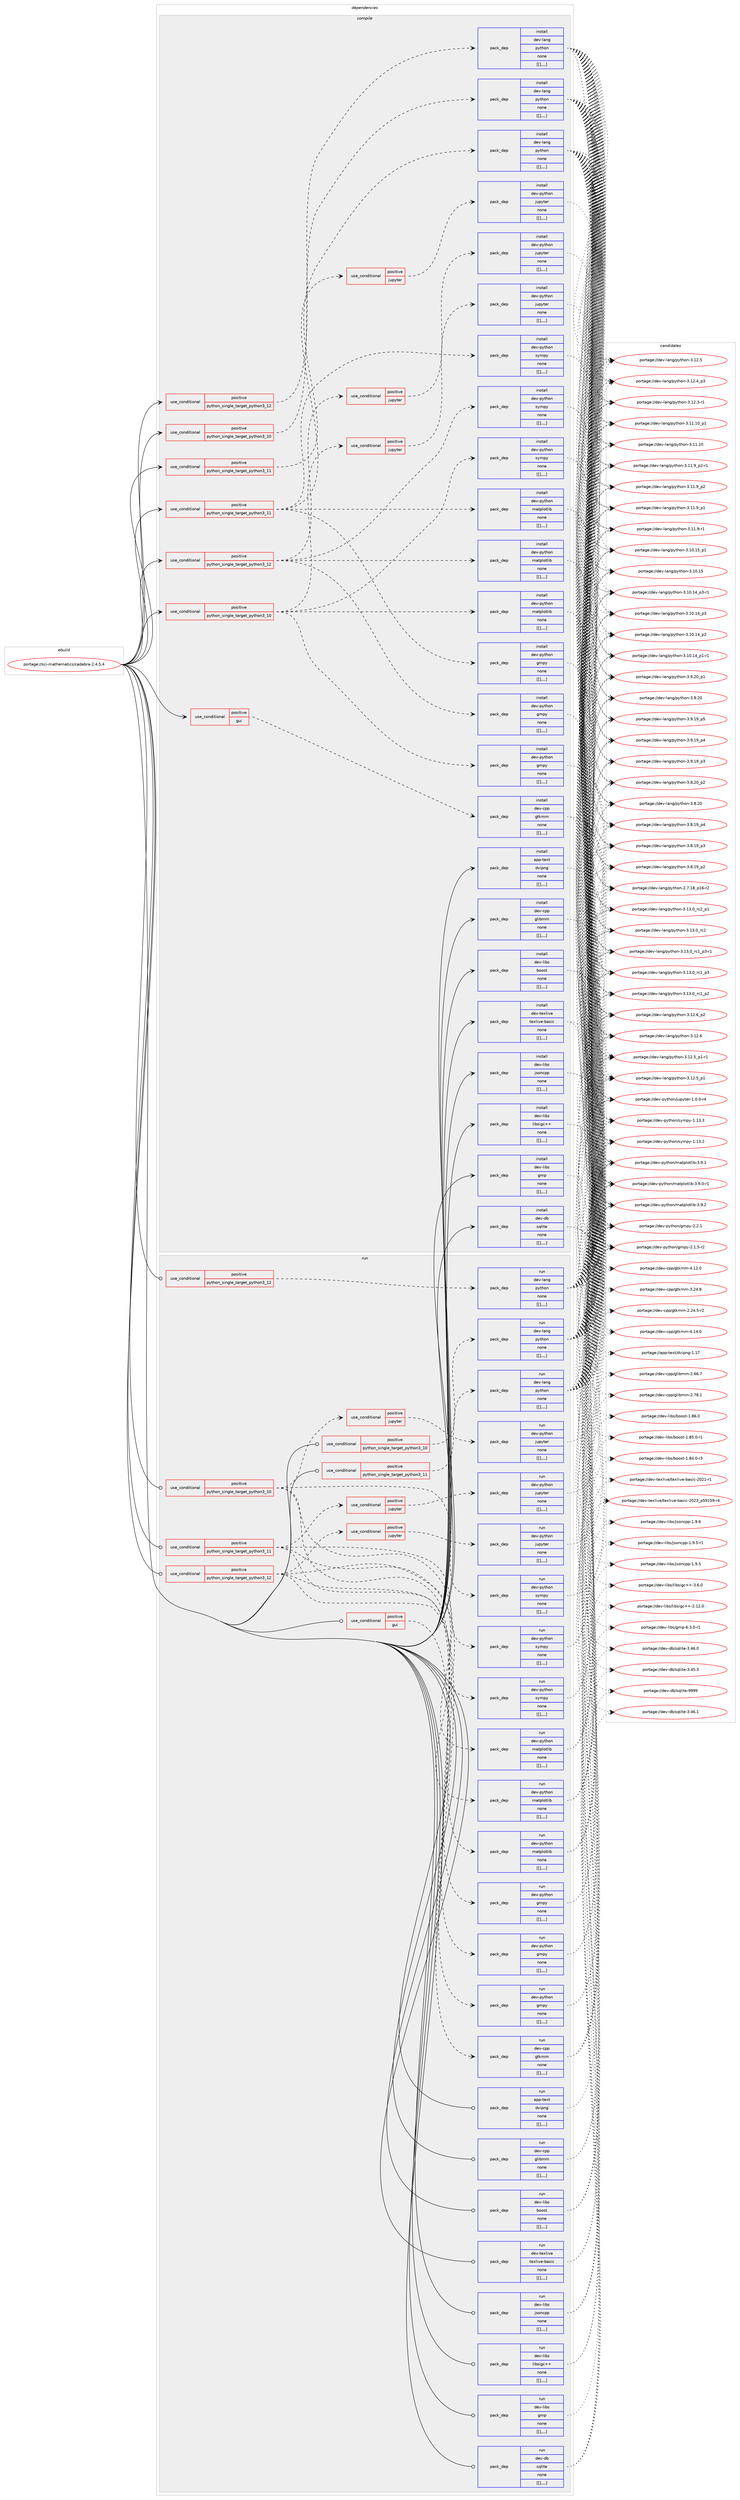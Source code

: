 digraph prolog {

# *************
# Graph options
# *************

newrank=true;
concentrate=true;
compound=true;
graph [rankdir=LR,fontname=Helvetica,fontsize=10,ranksep=1.5];#, ranksep=2.5, nodesep=0.2];
edge  [arrowhead=vee];
node  [fontname=Helvetica,fontsize=10];

# **********
# The ebuild
# **********

subgraph cluster_leftcol {
color=gray;
label=<<i>ebuild</i>>;
id [label="portage://sci-mathematics/cadabra-2.4.5.4", color=red, width=4, href="../sci-mathematics/cadabra-2.4.5.4.svg"];
}

# ****************
# The dependencies
# ****************

subgraph cluster_midcol {
color=gray;
label=<<i>dependencies</i>>;
subgraph cluster_compile {
fillcolor="#eeeeee";
style=filled;
label=<<i>compile</i>>;
subgraph cond111824 {
dependency417374 [label=<<TABLE BORDER="0" CELLBORDER="1" CELLSPACING="0" CELLPADDING="4"><TR><TD ROWSPAN="3" CELLPADDING="10">use_conditional</TD></TR><TR><TD>positive</TD></TR><TR><TD>gui</TD></TR></TABLE>>, shape=none, color=red];
subgraph pack302657 {
dependency417375 [label=<<TABLE BORDER="0" CELLBORDER="1" CELLSPACING="0" CELLPADDING="4" WIDTH="220"><TR><TD ROWSPAN="6" CELLPADDING="30">pack_dep</TD></TR><TR><TD WIDTH="110">install</TD></TR><TR><TD>dev-cpp</TD></TR><TR><TD>gtkmm</TD></TR><TR><TD>none</TD></TR><TR><TD>[[],,,,]</TD></TR></TABLE>>, shape=none, color=blue];
}
dependency417374:e -> dependency417375:w [weight=20,style="dashed",arrowhead="vee"];
}
id:e -> dependency417374:w [weight=20,style="solid",arrowhead="vee"];
subgraph cond111825 {
dependency417376 [label=<<TABLE BORDER="0" CELLBORDER="1" CELLSPACING="0" CELLPADDING="4"><TR><TD ROWSPAN="3" CELLPADDING="10">use_conditional</TD></TR><TR><TD>positive</TD></TR><TR><TD>python_single_target_python3_10</TD></TR></TABLE>>, shape=none, color=red];
subgraph pack302658 {
dependency417377 [label=<<TABLE BORDER="0" CELLBORDER="1" CELLSPACING="0" CELLPADDING="4" WIDTH="220"><TR><TD ROWSPAN="6" CELLPADDING="30">pack_dep</TD></TR><TR><TD WIDTH="110">install</TD></TR><TR><TD>dev-lang</TD></TR><TR><TD>python</TD></TR><TR><TD>none</TD></TR><TR><TD>[[],,,,]</TD></TR></TABLE>>, shape=none, color=blue];
}
dependency417376:e -> dependency417377:w [weight=20,style="dashed",arrowhead="vee"];
}
id:e -> dependency417376:w [weight=20,style="solid",arrowhead="vee"];
subgraph cond111826 {
dependency417378 [label=<<TABLE BORDER="0" CELLBORDER="1" CELLSPACING="0" CELLPADDING="4"><TR><TD ROWSPAN="3" CELLPADDING="10">use_conditional</TD></TR><TR><TD>positive</TD></TR><TR><TD>python_single_target_python3_10</TD></TR></TABLE>>, shape=none, color=red];
subgraph pack302659 {
dependency417379 [label=<<TABLE BORDER="0" CELLBORDER="1" CELLSPACING="0" CELLPADDING="4" WIDTH="220"><TR><TD ROWSPAN="6" CELLPADDING="30">pack_dep</TD></TR><TR><TD WIDTH="110">install</TD></TR><TR><TD>dev-python</TD></TR><TR><TD>gmpy</TD></TR><TR><TD>none</TD></TR><TR><TD>[[],,,,]</TD></TR></TABLE>>, shape=none, color=blue];
}
dependency417378:e -> dependency417379:w [weight=20,style="dashed",arrowhead="vee"];
subgraph pack302660 {
dependency417380 [label=<<TABLE BORDER="0" CELLBORDER="1" CELLSPACING="0" CELLPADDING="4" WIDTH="220"><TR><TD ROWSPAN="6" CELLPADDING="30">pack_dep</TD></TR><TR><TD WIDTH="110">install</TD></TR><TR><TD>dev-python</TD></TR><TR><TD>matplotlib</TD></TR><TR><TD>none</TD></TR><TR><TD>[[],,,,]</TD></TR></TABLE>>, shape=none, color=blue];
}
dependency417378:e -> dependency417380:w [weight=20,style="dashed",arrowhead="vee"];
subgraph pack302661 {
dependency417381 [label=<<TABLE BORDER="0" CELLBORDER="1" CELLSPACING="0" CELLPADDING="4" WIDTH="220"><TR><TD ROWSPAN="6" CELLPADDING="30">pack_dep</TD></TR><TR><TD WIDTH="110">install</TD></TR><TR><TD>dev-python</TD></TR><TR><TD>sympy</TD></TR><TR><TD>none</TD></TR><TR><TD>[[],,,,]</TD></TR></TABLE>>, shape=none, color=blue];
}
dependency417378:e -> dependency417381:w [weight=20,style="dashed",arrowhead="vee"];
subgraph cond111827 {
dependency417382 [label=<<TABLE BORDER="0" CELLBORDER="1" CELLSPACING="0" CELLPADDING="4"><TR><TD ROWSPAN="3" CELLPADDING="10">use_conditional</TD></TR><TR><TD>positive</TD></TR><TR><TD>jupyter</TD></TR></TABLE>>, shape=none, color=red];
subgraph pack302662 {
dependency417383 [label=<<TABLE BORDER="0" CELLBORDER="1" CELLSPACING="0" CELLPADDING="4" WIDTH="220"><TR><TD ROWSPAN="6" CELLPADDING="30">pack_dep</TD></TR><TR><TD WIDTH="110">install</TD></TR><TR><TD>dev-python</TD></TR><TR><TD>jupyter</TD></TR><TR><TD>none</TD></TR><TR><TD>[[],,,,]</TD></TR></TABLE>>, shape=none, color=blue];
}
dependency417382:e -> dependency417383:w [weight=20,style="dashed",arrowhead="vee"];
}
dependency417378:e -> dependency417382:w [weight=20,style="dashed",arrowhead="vee"];
}
id:e -> dependency417378:w [weight=20,style="solid",arrowhead="vee"];
subgraph cond111828 {
dependency417384 [label=<<TABLE BORDER="0" CELLBORDER="1" CELLSPACING="0" CELLPADDING="4"><TR><TD ROWSPAN="3" CELLPADDING="10">use_conditional</TD></TR><TR><TD>positive</TD></TR><TR><TD>python_single_target_python3_11</TD></TR></TABLE>>, shape=none, color=red];
subgraph pack302663 {
dependency417385 [label=<<TABLE BORDER="0" CELLBORDER="1" CELLSPACING="0" CELLPADDING="4" WIDTH="220"><TR><TD ROWSPAN="6" CELLPADDING="30">pack_dep</TD></TR><TR><TD WIDTH="110">install</TD></TR><TR><TD>dev-lang</TD></TR><TR><TD>python</TD></TR><TR><TD>none</TD></TR><TR><TD>[[],,,,]</TD></TR></TABLE>>, shape=none, color=blue];
}
dependency417384:e -> dependency417385:w [weight=20,style="dashed",arrowhead="vee"];
}
id:e -> dependency417384:w [weight=20,style="solid",arrowhead="vee"];
subgraph cond111829 {
dependency417386 [label=<<TABLE BORDER="0" CELLBORDER="1" CELLSPACING="0" CELLPADDING="4"><TR><TD ROWSPAN="3" CELLPADDING="10">use_conditional</TD></TR><TR><TD>positive</TD></TR><TR><TD>python_single_target_python3_11</TD></TR></TABLE>>, shape=none, color=red];
subgraph pack302664 {
dependency417387 [label=<<TABLE BORDER="0" CELLBORDER="1" CELLSPACING="0" CELLPADDING="4" WIDTH="220"><TR><TD ROWSPAN="6" CELLPADDING="30">pack_dep</TD></TR><TR><TD WIDTH="110">install</TD></TR><TR><TD>dev-python</TD></TR><TR><TD>gmpy</TD></TR><TR><TD>none</TD></TR><TR><TD>[[],,,,]</TD></TR></TABLE>>, shape=none, color=blue];
}
dependency417386:e -> dependency417387:w [weight=20,style="dashed",arrowhead="vee"];
subgraph pack302665 {
dependency417388 [label=<<TABLE BORDER="0" CELLBORDER="1" CELLSPACING="0" CELLPADDING="4" WIDTH="220"><TR><TD ROWSPAN="6" CELLPADDING="30">pack_dep</TD></TR><TR><TD WIDTH="110">install</TD></TR><TR><TD>dev-python</TD></TR><TR><TD>matplotlib</TD></TR><TR><TD>none</TD></TR><TR><TD>[[],,,,]</TD></TR></TABLE>>, shape=none, color=blue];
}
dependency417386:e -> dependency417388:w [weight=20,style="dashed",arrowhead="vee"];
subgraph pack302666 {
dependency417389 [label=<<TABLE BORDER="0" CELLBORDER="1" CELLSPACING="0" CELLPADDING="4" WIDTH="220"><TR><TD ROWSPAN="6" CELLPADDING="30">pack_dep</TD></TR><TR><TD WIDTH="110">install</TD></TR><TR><TD>dev-python</TD></TR><TR><TD>sympy</TD></TR><TR><TD>none</TD></TR><TR><TD>[[],,,,]</TD></TR></TABLE>>, shape=none, color=blue];
}
dependency417386:e -> dependency417389:w [weight=20,style="dashed",arrowhead="vee"];
subgraph cond111830 {
dependency417390 [label=<<TABLE BORDER="0" CELLBORDER="1" CELLSPACING="0" CELLPADDING="4"><TR><TD ROWSPAN="3" CELLPADDING="10">use_conditional</TD></TR><TR><TD>positive</TD></TR><TR><TD>jupyter</TD></TR></TABLE>>, shape=none, color=red];
subgraph pack302667 {
dependency417391 [label=<<TABLE BORDER="0" CELLBORDER="1" CELLSPACING="0" CELLPADDING="4" WIDTH="220"><TR><TD ROWSPAN="6" CELLPADDING="30">pack_dep</TD></TR><TR><TD WIDTH="110">install</TD></TR><TR><TD>dev-python</TD></TR><TR><TD>jupyter</TD></TR><TR><TD>none</TD></TR><TR><TD>[[],,,,]</TD></TR></TABLE>>, shape=none, color=blue];
}
dependency417390:e -> dependency417391:w [weight=20,style="dashed",arrowhead="vee"];
}
dependency417386:e -> dependency417390:w [weight=20,style="dashed",arrowhead="vee"];
}
id:e -> dependency417386:w [weight=20,style="solid",arrowhead="vee"];
subgraph cond111831 {
dependency417392 [label=<<TABLE BORDER="0" CELLBORDER="1" CELLSPACING="0" CELLPADDING="4"><TR><TD ROWSPAN="3" CELLPADDING="10">use_conditional</TD></TR><TR><TD>positive</TD></TR><TR><TD>python_single_target_python3_12</TD></TR></TABLE>>, shape=none, color=red];
subgraph pack302668 {
dependency417393 [label=<<TABLE BORDER="0" CELLBORDER="1" CELLSPACING="0" CELLPADDING="4" WIDTH="220"><TR><TD ROWSPAN="6" CELLPADDING="30">pack_dep</TD></TR><TR><TD WIDTH="110">install</TD></TR><TR><TD>dev-lang</TD></TR><TR><TD>python</TD></TR><TR><TD>none</TD></TR><TR><TD>[[],,,,]</TD></TR></TABLE>>, shape=none, color=blue];
}
dependency417392:e -> dependency417393:w [weight=20,style="dashed",arrowhead="vee"];
}
id:e -> dependency417392:w [weight=20,style="solid",arrowhead="vee"];
subgraph cond111832 {
dependency417394 [label=<<TABLE BORDER="0" CELLBORDER="1" CELLSPACING="0" CELLPADDING="4"><TR><TD ROWSPAN="3" CELLPADDING="10">use_conditional</TD></TR><TR><TD>positive</TD></TR><TR><TD>python_single_target_python3_12</TD></TR></TABLE>>, shape=none, color=red];
subgraph pack302669 {
dependency417395 [label=<<TABLE BORDER="0" CELLBORDER="1" CELLSPACING="0" CELLPADDING="4" WIDTH="220"><TR><TD ROWSPAN="6" CELLPADDING="30">pack_dep</TD></TR><TR><TD WIDTH="110">install</TD></TR><TR><TD>dev-python</TD></TR><TR><TD>gmpy</TD></TR><TR><TD>none</TD></TR><TR><TD>[[],,,,]</TD></TR></TABLE>>, shape=none, color=blue];
}
dependency417394:e -> dependency417395:w [weight=20,style="dashed",arrowhead="vee"];
subgraph pack302670 {
dependency417396 [label=<<TABLE BORDER="0" CELLBORDER="1" CELLSPACING="0" CELLPADDING="4" WIDTH="220"><TR><TD ROWSPAN="6" CELLPADDING="30">pack_dep</TD></TR><TR><TD WIDTH="110">install</TD></TR><TR><TD>dev-python</TD></TR><TR><TD>matplotlib</TD></TR><TR><TD>none</TD></TR><TR><TD>[[],,,,]</TD></TR></TABLE>>, shape=none, color=blue];
}
dependency417394:e -> dependency417396:w [weight=20,style="dashed",arrowhead="vee"];
subgraph pack302671 {
dependency417397 [label=<<TABLE BORDER="0" CELLBORDER="1" CELLSPACING="0" CELLPADDING="4" WIDTH="220"><TR><TD ROWSPAN="6" CELLPADDING="30">pack_dep</TD></TR><TR><TD WIDTH="110">install</TD></TR><TR><TD>dev-python</TD></TR><TR><TD>sympy</TD></TR><TR><TD>none</TD></TR><TR><TD>[[],,,,]</TD></TR></TABLE>>, shape=none, color=blue];
}
dependency417394:e -> dependency417397:w [weight=20,style="dashed",arrowhead="vee"];
subgraph cond111833 {
dependency417398 [label=<<TABLE BORDER="0" CELLBORDER="1" CELLSPACING="0" CELLPADDING="4"><TR><TD ROWSPAN="3" CELLPADDING="10">use_conditional</TD></TR><TR><TD>positive</TD></TR><TR><TD>jupyter</TD></TR></TABLE>>, shape=none, color=red];
subgraph pack302672 {
dependency417399 [label=<<TABLE BORDER="0" CELLBORDER="1" CELLSPACING="0" CELLPADDING="4" WIDTH="220"><TR><TD ROWSPAN="6" CELLPADDING="30">pack_dep</TD></TR><TR><TD WIDTH="110">install</TD></TR><TR><TD>dev-python</TD></TR><TR><TD>jupyter</TD></TR><TR><TD>none</TD></TR><TR><TD>[[],,,,]</TD></TR></TABLE>>, shape=none, color=blue];
}
dependency417398:e -> dependency417399:w [weight=20,style="dashed",arrowhead="vee"];
}
dependency417394:e -> dependency417398:w [weight=20,style="dashed",arrowhead="vee"];
}
id:e -> dependency417394:w [weight=20,style="solid",arrowhead="vee"];
subgraph pack302673 {
dependency417400 [label=<<TABLE BORDER="0" CELLBORDER="1" CELLSPACING="0" CELLPADDING="4" WIDTH="220"><TR><TD ROWSPAN="6" CELLPADDING="30">pack_dep</TD></TR><TR><TD WIDTH="110">install</TD></TR><TR><TD>app-text</TD></TR><TR><TD>dvipng</TD></TR><TR><TD>none</TD></TR><TR><TD>[[],,,,]</TD></TR></TABLE>>, shape=none, color=blue];
}
id:e -> dependency417400:w [weight=20,style="solid",arrowhead="vee"];
subgraph pack302674 {
dependency417401 [label=<<TABLE BORDER="0" CELLBORDER="1" CELLSPACING="0" CELLPADDING="4" WIDTH="220"><TR><TD ROWSPAN="6" CELLPADDING="30">pack_dep</TD></TR><TR><TD WIDTH="110">install</TD></TR><TR><TD>dev-cpp</TD></TR><TR><TD>glibmm</TD></TR><TR><TD>none</TD></TR><TR><TD>[[],,,,]</TD></TR></TABLE>>, shape=none, color=blue];
}
id:e -> dependency417401:w [weight=20,style="solid",arrowhead="vee"];
subgraph pack302675 {
dependency417402 [label=<<TABLE BORDER="0" CELLBORDER="1" CELLSPACING="0" CELLPADDING="4" WIDTH="220"><TR><TD ROWSPAN="6" CELLPADDING="30">pack_dep</TD></TR><TR><TD WIDTH="110">install</TD></TR><TR><TD>dev-db</TD></TR><TR><TD>sqlite</TD></TR><TR><TD>none</TD></TR><TR><TD>[[],,,,]</TD></TR></TABLE>>, shape=none, color=blue];
}
id:e -> dependency417402:w [weight=20,style="solid",arrowhead="vee"];
subgraph pack302676 {
dependency417403 [label=<<TABLE BORDER="0" CELLBORDER="1" CELLSPACING="0" CELLPADDING="4" WIDTH="220"><TR><TD ROWSPAN="6" CELLPADDING="30">pack_dep</TD></TR><TR><TD WIDTH="110">install</TD></TR><TR><TD>dev-libs</TD></TR><TR><TD>boost</TD></TR><TR><TD>none</TD></TR><TR><TD>[[],,,,]</TD></TR></TABLE>>, shape=none, color=blue];
}
id:e -> dependency417403:w [weight=20,style="solid",arrowhead="vee"];
subgraph pack302677 {
dependency417404 [label=<<TABLE BORDER="0" CELLBORDER="1" CELLSPACING="0" CELLPADDING="4" WIDTH="220"><TR><TD ROWSPAN="6" CELLPADDING="30">pack_dep</TD></TR><TR><TD WIDTH="110">install</TD></TR><TR><TD>dev-libs</TD></TR><TR><TD>gmp</TD></TR><TR><TD>none</TD></TR><TR><TD>[[],,,,]</TD></TR></TABLE>>, shape=none, color=blue];
}
id:e -> dependency417404:w [weight=20,style="solid",arrowhead="vee"];
subgraph pack302678 {
dependency417405 [label=<<TABLE BORDER="0" CELLBORDER="1" CELLSPACING="0" CELLPADDING="4" WIDTH="220"><TR><TD ROWSPAN="6" CELLPADDING="30">pack_dep</TD></TR><TR><TD WIDTH="110">install</TD></TR><TR><TD>dev-libs</TD></TR><TR><TD>jsoncpp</TD></TR><TR><TD>none</TD></TR><TR><TD>[[],,,,]</TD></TR></TABLE>>, shape=none, color=blue];
}
id:e -> dependency417405:w [weight=20,style="solid",arrowhead="vee"];
subgraph pack302679 {
dependency417406 [label=<<TABLE BORDER="0" CELLBORDER="1" CELLSPACING="0" CELLPADDING="4" WIDTH="220"><TR><TD ROWSPAN="6" CELLPADDING="30">pack_dep</TD></TR><TR><TD WIDTH="110">install</TD></TR><TR><TD>dev-libs</TD></TR><TR><TD>libsigc++</TD></TR><TR><TD>none</TD></TR><TR><TD>[[],,,,]</TD></TR></TABLE>>, shape=none, color=blue];
}
id:e -> dependency417406:w [weight=20,style="solid",arrowhead="vee"];
subgraph pack302680 {
dependency417407 [label=<<TABLE BORDER="0" CELLBORDER="1" CELLSPACING="0" CELLPADDING="4" WIDTH="220"><TR><TD ROWSPAN="6" CELLPADDING="30">pack_dep</TD></TR><TR><TD WIDTH="110">install</TD></TR><TR><TD>dev-texlive</TD></TR><TR><TD>texlive-basic</TD></TR><TR><TD>none</TD></TR><TR><TD>[[],,,,]</TD></TR></TABLE>>, shape=none, color=blue];
}
id:e -> dependency417407:w [weight=20,style="solid",arrowhead="vee"];
}
subgraph cluster_compileandrun {
fillcolor="#eeeeee";
style=filled;
label=<<i>compile and run</i>>;
}
subgraph cluster_run {
fillcolor="#eeeeee";
style=filled;
label=<<i>run</i>>;
subgraph cond111834 {
dependency417408 [label=<<TABLE BORDER="0" CELLBORDER="1" CELLSPACING="0" CELLPADDING="4"><TR><TD ROWSPAN="3" CELLPADDING="10">use_conditional</TD></TR><TR><TD>positive</TD></TR><TR><TD>gui</TD></TR></TABLE>>, shape=none, color=red];
subgraph pack302681 {
dependency417409 [label=<<TABLE BORDER="0" CELLBORDER="1" CELLSPACING="0" CELLPADDING="4" WIDTH="220"><TR><TD ROWSPAN="6" CELLPADDING="30">pack_dep</TD></TR><TR><TD WIDTH="110">run</TD></TR><TR><TD>dev-cpp</TD></TR><TR><TD>gtkmm</TD></TR><TR><TD>none</TD></TR><TR><TD>[[],,,,]</TD></TR></TABLE>>, shape=none, color=blue];
}
dependency417408:e -> dependency417409:w [weight=20,style="dashed",arrowhead="vee"];
}
id:e -> dependency417408:w [weight=20,style="solid",arrowhead="odot"];
subgraph cond111835 {
dependency417410 [label=<<TABLE BORDER="0" CELLBORDER="1" CELLSPACING="0" CELLPADDING="4"><TR><TD ROWSPAN="3" CELLPADDING="10">use_conditional</TD></TR><TR><TD>positive</TD></TR><TR><TD>python_single_target_python3_10</TD></TR></TABLE>>, shape=none, color=red];
subgraph pack302682 {
dependency417411 [label=<<TABLE BORDER="0" CELLBORDER="1" CELLSPACING="0" CELLPADDING="4" WIDTH="220"><TR><TD ROWSPAN="6" CELLPADDING="30">pack_dep</TD></TR><TR><TD WIDTH="110">run</TD></TR><TR><TD>dev-lang</TD></TR><TR><TD>python</TD></TR><TR><TD>none</TD></TR><TR><TD>[[],,,,]</TD></TR></TABLE>>, shape=none, color=blue];
}
dependency417410:e -> dependency417411:w [weight=20,style="dashed",arrowhead="vee"];
}
id:e -> dependency417410:w [weight=20,style="solid",arrowhead="odot"];
subgraph cond111836 {
dependency417412 [label=<<TABLE BORDER="0" CELLBORDER="1" CELLSPACING="0" CELLPADDING="4"><TR><TD ROWSPAN="3" CELLPADDING="10">use_conditional</TD></TR><TR><TD>positive</TD></TR><TR><TD>python_single_target_python3_10</TD></TR></TABLE>>, shape=none, color=red];
subgraph pack302683 {
dependency417413 [label=<<TABLE BORDER="0" CELLBORDER="1" CELLSPACING="0" CELLPADDING="4" WIDTH="220"><TR><TD ROWSPAN="6" CELLPADDING="30">pack_dep</TD></TR><TR><TD WIDTH="110">run</TD></TR><TR><TD>dev-python</TD></TR><TR><TD>gmpy</TD></TR><TR><TD>none</TD></TR><TR><TD>[[],,,,]</TD></TR></TABLE>>, shape=none, color=blue];
}
dependency417412:e -> dependency417413:w [weight=20,style="dashed",arrowhead="vee"];
subgraph pack302684 {
dependency417414 [label=<<TABLE BORDER="0" CELLBORDER="1" CELLSPACING="0" CELLPADDING="4" WIDTH="220"><TR><TD ROWSPAN="6" CELLPADDING="30">pack_dep</TD></TR><TR><TD WIDTH="110">run</TD></TR><TR><TD>dev-python</TD></TR><TR><TD>matplotlib</TD></TR><TR><TD>none</TD></TR><TR><TD>[[],,,,]</TD></TR></TABLE>>, shape=none, color=blue];
}
dependency417412:e -> dependency417414:w [weight=20,style="dashed",arrowhead="vee"];
subgraph pack302685 {
dependency417415 [label=<<TABLE BORDER="0" CELLBORDER="1" CELLSPACING="0" CELLPADDING="4" WIDTH="220"><TR><TD ROWSPAN="6" CELLPADDING="30">pack_dep</TD></TR><TR><TD WIDTH="110">run</TD></TR><TR><TD>dev-python</TD></TR><TR><TD>sympy</TD></TR><TR><TD>none</TD></TR><TR><TD>[[],,,,]</TD></TR></TABLE>>, shape=none, color=blue];
}
dependency417412:e -> dependency417415:w [weight=20,style="dashed",arrowhead="vee"];
subgraph cond111837 {
dependency417416 [label=<<TABLE BORDER="0" CELLBORDER="1" CELLSPACING="0" CELLPADDING="4"><TR><TD ROWSPAN="3" CELLPADDING="10">use_conditional</TD></TR><TR><TD>positive</TD></TR><TR><TD>jupyter</TD></TR></TABLE>>, shape=none, color=red];
subgraph pack302686 {
dependency417417 [label=<<TABLE BORDER="0" CELLBORDER="1" CELLSPACING="0" CELLPADDING="4" WIDTH="220"><TR><TD ROWSPAN="6" CELLPADDING="30">pack_dep</TD></TR><TR><TD WIDTH="110">run</TD></TR><TR><TD>dev-python</TD></TR><TR><TD>jupyter</TD></TR><TR><TD>none</TD></TR><TR><TD>[[],,,,]</TD></TR></TABLE>>, shape=none, color=blue];
}
dependency417416:e -> dependency417417:w [weight=20,style="dashed",arrowhead="vee"];
}
dependency417412:e -> dependency417416:w [weight=20,style="dashed",arrowhead="vee"];
}
id:e -> dependency417412:w [weight=20,style="solid",arrowhead="odot"];
subgraph cond111838 {
dependency417418 [label=<<TABLE BORDER="0" CELLBORDER="1" CELLSPACING="0" CELLPADDING="4"><TR><TD ROWSPAN="3" CELLPADDING="10">use_conditional</TD></TR><TR><TD>positive</TD></TR><TR><TD>python_single_target_python3_11</TD></TR></TABLE>>, shape=none, color=red];
subgraph pack302687 {
dependency417419 [label=<<TABLE BORDER="0" CELLBORDER="1" CELLSPACING="0" CELLPADDING="4" WIDTH="220"><TR><TD ROWSPAN="6" CELLPADDING="30">pack_dep</TD></TR><TR><TD WIDTH="110">run</TD></TR><TR><TD>dev-lang</TD></TR><TR><TD>python</TD></TR><TR><TD>none</TD></TR><TR><TD>[[],,,,]</TD></TR></TABLE>>, shape=none, color=blue];
}
dependency417418:e -> dependency417419:w [weight=20,style="dashed",arrowhead="vee"];
}
id:e -> dependency417418:w [weight=20,style="solid",arrowhead="odot"];
subgraph cond111839 {
dependency417420 [label=<<TABLE BORDER="0" CELLBORDER="1" CELLSPACING="0" CELLPADDING="4"><TR><TD ROWSPAN="3" CELLPADDING="10">use_conditional</TD></TR><TR><TD>positive</TD></TR><TR><TD>python_single_target_python3_11</TD></TR></TABLE>>, shape=none, color=red];
subgraph pack302688 {
dependency417421 [label=<<TABLE BORDER="0" CELLBORDER="1" CELLSPACING="0" CELLPADDING="4" WIDTH="220"><TR><TD ROWSPAN="6" CELLPADDING="30">pack_dep</TD></TR><TR><TD WIDTH="110">run</TD></TR><TR><TD>dev-python</TD></TR><TR><TD>gmpy</TD></TR><TR><TD>none</TD></TR><TR><TD>[[],,,,]</TD></TR></TABLE>>, shape=none, color=blue];
}
dependency417420:e -> dependency417421:w [weight=20,style="dashed",arrowhead="vee"];
subgraph pack302689 {
dependency417422 [label=<<TABLE BORDER="0" CELLBORDER="1" CELLSPACING="0" CELLPADDING="4" WIDTH="220"><TR><TD ROWSPAN="6" CELLPADDING="30">pack_dep</TD></TR><TR><TD WIDTH="110">run</TD></TR><TR><TD>dev-python</TD></TR><TR><TD>matplotlib</TD></TR><TR><TD>none</TD></TR><TR><TD>[[],,,,]</TD></TR></TABLE>>, shape=none, color=blue];
}
dependency417420:e -> dependency417422:w [weight=20,style="dashed",arrowhead="vee"];
subgraph pack302690 {
dependency417423 [label=<<TABLE BORDER="0" CELLBORDER="1" CELLSPACING="0" CELLPADDING="4" WIDTH="220"><TR><TD ROWSPAN="6" CELLPADDING="30">pack_dep</TD></TR><TR><TD WIDTH="110">run</TD></TR><TR><TD>dev-python</TD></TR><TR><TD>sympy</TD></TR><TR><TD>none</TD></TR><TR><TD>[[],,,,]</TD></TR></TABLE>>, shape=none, color=blue];
}
dependency417420:e -> dependency417423:w [weight=20,style="dashed",arrowhead="vee"];
subgraph cond111840 {
dependency417424 [label=<<TABLE BORDER="0" CELLBORDER="1" CELLSPACING="0" CELLPADDING="4"><TR><TD ROWSPAN="3" CELLPADDING="10">use_conditional</TD></TR><TR><TD>positive</TD></TR><TR><TD>jupyter</TD></TR></TABLE>>, shape=none, color=red];
subgraph pack302691 {
dependency417425 [label=<<TABLE BORDER="0" CELLBORDER="1" CELLSPACING="0" CELLPADDING="4" WIDTH="220"><TR><TD ROWSPAN="6" CELLPADDING="30">pack_dep</TD></TR><TR><TD WIDTH="110">run</TD></TR><TR><TD>dev-python</TD></TR><TR><TD>jupyter</TD></TR><TR><TD>none</TD></TR><TR><TD>[[],,,,]</TD></TR></TABLE>>, shape=none, color=blue];
}
dependency417424:e -> dependency417425:w [weight=20,style="dashed",arrowhead="vee"];
}
dependency417420:e -> dependency417424:w [weight=20,style="dashed",arrowhead="vee"];
}
id:e -> dependency417420:w [weight=20,style="solid",arrowhead="odot"];
subgraph cond111841 {
dependency417426 [label=<<TABLE BORDER="0" CELLBORDER="1" CELLSPACING="0" CELLPADDING="4"><TR><TD ROWSPAN="3" CELLPADDING="10">use_conditional</TD></TR><TR><TD>positive</TD></TR><TR><TD>python_single_target_python3_12</TD></TR></TABLE>>, shape=none, color=red];
subgraph pack302692 {
dependency417427 [label=<<TABLE BORDER="0" CELLBORDER="1" CELLSPACING="0" CELLPADDING="4" WIDTH="220"><TR><TD ROWSPAN="6" CELLPADDING="30">pack_dep</TD></TR><TR><TD WIDTH="110">run</TD></TR><TR><TD>dev-lang</TD></TR><TR><TD>python</TD></TR><TR><TD>none</TD></TR><TR><TD>[[],,,,]</TD></TR></TABLE>>, shape=none, color=blue];
}
dependency417426:e -> dependency417427:w [weight=20,style="dashed",arrowhead="vee"];
}
id:e -> dependency417426:w [weight=20,style="solid",arrowhead="odot"];
subgraph cond111842 {
dependency417428 [label=<<TABLE BORDER="0" CELLBORDER="1" CELLSPACING="0" CELLPADDING="4"><TR><TD ROWSPAN="3" CELLPADDING="10">use_conditional</TD></TR><TR><TD>positive</TD></TR><TR><TD>python_single_target_python3_12</TD></TR></TABLE>>, shape=none, color=red];
subgraph pack302693 {
dependency417429 [label=<<TABLE BORDER="0" CELLBORDER="1" CELLSPACING="0" CELLPADDING="4" WIDTH="220"><TR><TD ROWSPAN="6" CELLPADDING="30">pack_dep</TD></TR><TR><TD WIDTH="110">run</TD></TR><TR><TD>dev-python</TD></TR><TR><TD>gmpy</TD></TR><TR><TD>none</TD></TR><TR><TD>[[],,,,]</TD></TR></TABLE>>, shape=none, color=blue];
}
dependency417428:e -> dependency417429:w [weight=20,style="dashed",arrowhead="vee"];
subgraph pack302694 {
dependency417430 [label=<<TABLE BORDER="0" CELLBORDER="1" CELLSPACING="0" CELLPADDING="4" WIDTH="220"><TR><TD ROWSPAN="6" CELLPADDING="30">pack_dep</TD></TR><TR><TD WIDTH="110">run</TD></TR><TR><TD>dev-python</TD></TR><TR><TD>matplotlib</TD></TR><TR><TD>none</TD></TR><TR><TD>[[],,,,]</TD></TR></TABLE>>, shape=none, color=blue];
}
dependency417428:e -> dependency417430:w [weight=20,style="dashed",arrowhead="vee"];
subgraph pack302695 {
dependency417431 [label=<<TABLE BORDER="0" CELLBORDER="1" CELLSPACING="0" CELLPADDING="4" WIDTH="220"><TR><TD ROWSPAN="6" CELLPADDING="30">pack_dep</TD></TR><TR><TD WIDTH="110">run</TD></TR><TR><TD>dev-python</TD></TR><TR><TD>sympy</TD></TR><TR><TD>none</TD></TR><TR><TD>[[],,,,]</TD></TR></TABLE>>, shape=none, color=blue];
}
dependency417428:e -> dependency417431:w [weight=20,style="dashed",arrowhead="vee"];
subgraph cond111843 {
dependency417432 [label=<<TABLE BORDER="0" CELLBORDER="1" CELLSPACING="0" CELLPADDING="4"><TR><TD ROWSPAN="3" CELLPADDING="10">use_conditional</TD></TR><TR><TD>positive</TD></TR><TR><TD>jupyter</TD></TR></TABLE>>, shape=none, color=red];
subgraph pack302696 {
dependency417433 [label=<<TABLE BORDER="0" CELLBORDER="1" CELLSPACING="0" CELLPADDING="4" WIDTH="220"><TR><TD ROWSPAN="6" CELLPADDING="30">pack_dep</TD></TR><TR><TD WIDTH="110">run</TD></TR><TR><TD>dev-python</TD></TR><TR><TD>jupyter</TD></TR><TR><TD>none</TD></TR><TR><TD>[[],,,,]</TD></TR></TABLE>>, shape=none, color=blue];
}
dependency417432:e -> dependency417433:w [weight=20,style="dashed",arrowhead="vee"];
}
dependency417428:e -> dependency417432:w [weight=20,style="dashed",arrowhead="vee"];
}
id:e -> dependency417428:w [weight=20,style="solid",arrowhead="odot"];
subgraph pack302697 {
dependency417434 [label=<<TABLE BORDER="0" CELLBORDER="1" CELLSPACING="0" CELLPADDING="4" WIDTH="220"><TR><TD ROWSPAN="6" CELLPADDING="30">pack_dep</TD></TR><TR><TD WIDTH="110">run</TD></TR><TR><TD>app-text</TD></TR><TR><TD>dvipng</TD></TR><TR><TD>none</TD></TR><TR><TD>[[],,,,]</TD></TR></TABLE>>, shape=none, color=blue];
}
id:e -> dependency417434:w [weight=20,style="solid",arrowhead="odot"];
subgraph pack302698 {
dependency417435 [label=<<TABLE BORDER="0" CELLBORDER="1" CELLSPACING="0" CELLPADDING="4" WIDTH="220"><TR><TD ROWSPAN="6" CELLPADDING="30">pack_dep</TD></TR><TR><TD WIDTH="110">run</TD></TR><TR><TD>dev-cpp</TD></TR><TR><TD>glibmm</TD></TR><TR><TD>none</TD></TR><TR><TD>[[],,,,]</TD></TR></TABLE>>, shape=none, color=blue];
}
id:e -> dependency417435:w [weight=20,style="solid",arrowhead="odot"];
subgraph pack302699 {
dependency417436 [label=<<TABLE BORDER="0" CELLBORDER="1" CELLSPACING="0" CELLPADDING="4" WIDTH="220"><TR><TD ROWSPAN="6" CELLPADDING="30">pack_dep</TD></TR><TR><TD WIDTH="110">run</TD></TR><TR><TD>dev-db</TD></TR><TR><TD>sqlite</TD></TR><TR><TD>none</TD></TR><TR><TD>[[],,,,]</TD></TR></TABLE>>, shape=none, color=blue];
}
id:e -> dependency417436:w [weight=20,style="solid",arrowhead="odot"];
subgraph pack302700 {
dependency417437 [label=<<TABLE BORDER="0" CELLBORDER="1" CELLSPACING="0" CELLPADDING="4" WIDTH="220"><TR><TD ROWSPAN="6" CELLPADDING="30">pack_dep</TD></TR><TR><TD WIDTH="110">run</TD></TR><TR><TD>dev-libs</TD></TR><TR><TD>boost</TD></TR><TR><TD>none</TD></TR><TR><TD>[[],,,,]</TD></TR></TABLE>>, shape=none, color=blue];
}
id:e -> dependency417437:w [weight=20,style="solid",arrowhead="odot"];
subgraph pack302701 {
dependency417438 [label=<<TABLE BORDER="0" CELLBORDER="1" CELLSPACING="0" CELLPADDING="4" WIDTH="220"><TR><TD ROWSPAN="6" CELLPADDING="30">pack_dep</TD></TR><TR><TD WIDTH="110">run</TD></TR><TR><TD>dev-libs</TD></TR><TR><TD>gmp</TD></TR><TR><TD>none</TD></TR><TR><TD>[[],,,,]</TD></TR></TABLE>>, shape=none, color=blue];
}
id:e -> dependency417438:w [weight=20,style="solid",arrowhead="odot"];
subgraph pack302702 {
dependency417439 [label=<<TABLE BORDER="0" CELLBORDER="1" CELLSPACING="0" CELLPADDING="4" WIDTH="220"><TR><TD ROWSPAN="6" CELLPADDING="30">pack_dep</TD></TR><TR><TD WIDTH="110">run</TD></TR><TR><TD>dev-libs</TD></TR><TR><TD>jsoncpp</TD></TR><TR><TD>none</TD></TR><TR><TD>[[],,,,]</TD></TR></TABLE>>, shape=none, color=blue];
}
id:e -> dependency417439:w [weight=20,style="solid",arrowhead="odot"];
subgraph pack302703 {
dependency417440 [label=<<TABLE BORDER="0" CELLBORDER="1" CELLSPACING="0" CELLPADDING="4" WIDTH="220"><TR><TD ROWSPAN="6" CELLPADDING="30">pack_dep</TD></TR><TR><TD WIDTH="110">run</TD></TR><TR><TD>dev-libs</TD></TR><TR><TD>libsigc++</TD></TR><TR><TD>none</TD></TR><TR><TD>[[],,,,]</TD></TR></TABLE>>, shape=none, color=blue];
}
id:e -> dependency417440:w [weight=20,style="solid",arrowhead="odot"];
subgraph pack302704 {
dependency417441 [label=<<TABLE BORDER="0" CELLBORDER="1" CELLSPACING="0" CELLPADDING="4" WIDTH="220"><TR><TD ROWSPAN="6" CELLPADDING="30">pack_dep</TD></TR><TR><TD WIDTH="110">run</TD></TR><TR><TD>dev-texlive</TD></TR><TR><TD>texlive-basic</TD></TR><TR><TD>none</TD></TR><TR><TD>[[],,,,]</TD></TR></TABLE>>, shape=none, color=blue];
}
id:e -> dependency417441:w [weight=20,style="solid",arrowhead="odot"];
}
}

# **************
# The candidates
# **************

subgraph cluster_choices {
rank=same;
color=gray;
label=<<i>candidates</i>>;

subgraph choice302657 {
color=black;
nodesep=1;
choice10010111845991121124710311610710910945524649524648 [label="portage://dev-cpp/gtkmm-4.14.0", color=red, width=4,href="../dev-cpp/gtkmm-4.14.0.svg"];
choice10010111845991121124710311610710910945524649504648 [label="portage://dev-cpp/gtkmm-4.12.0", color=red, width=4,href="../dev-cpp/gtkmm-4.12.0.svg"];
choice10010111845991121124710311610710910945514650524657 [label="portage://dev-cpp/gtkmm-3.24.9", color=red, width=4,href="../dev-cpp/gtkmm-3.24.9.svg"];
choice100101118459911211247103116107109109455046505246534511450 [label="portage://dev-cpp/gtkmm-2.24.5-r2", color=red, width=4,href="../dev-cpp/gtkmm-2.24.5-r2.svg"];
dependency417375:e -> choice10010111845991121124710311610710910945524649524648:w [style=dotted,weight="100"];
dependency417375:e -> choice10010111845991121124710311610710910945524649504648:w [style=dotted,weight="100"];
dependency417375:e -> choice10010111845991121124710311610710910945514650524657:w [style=dotted,weight="100"];
dependency417375:e -> choice100101118459911211247103116107109109455046505246534511450:w [style=dotted,weight="100"];
}
subgraph choice302658 {
color=black;
nodesep=1;
choice100101118451089711010347112121116104111110455146495146489511499509511249 [label="portage://dev-lang/python-3.13.0_rc2_p1", color=red, width=4,href="../dev-lang/python-3.13.0_rc2_p1.svg"];
choice10010111845108971101034711212111610411111045514649514648951149950 [label="portage://dev-lang/python-3.13.0_rc2", color=red, width=4,href="../dev-lang/python-3.13.0_rc2.svg"];
choice1001011184510897110103471121211161041111104551464951464895114994995112514511449 [label="portage://dev-lang/python-3.13.0_rc1_p3-r1", color=red, width=4,href="../dev-lang/python-3.13.0_rc1_p3-r1.svg"];
choice100101118451089711010347112121116104111110455146495146489511499499511251 [label="portage://dev-lang/python-3.13.0_rc1_p3", color=red, width=4,href="../dev-lang/python-3.13.0_rc1_p3.svg"];
choice100101118451089711010347112121116104111110455146495146489511499499511250 [label="portage://dev-lang/python-3.13.0_rc1_p2", color=red, width=4,href="../dev-lang/python-3.13.0_rc1_p2.svg"];
choice100101118451089711010347112121116104111110455146495046549511250 [label="portage://dev-lang/python-3.12.6_p2", color=red, width=4,href="../dev-lang/python-3.12.6_p2.svg"];
choice10010111845108971101034711212111610411111045514649504654 [label="portage://dev-lang/python-3.12.6", color=red, width=4,href="../dev-lang/python-3.12.6.svg"];
choice1001011184510897110103471121211161041111104551464950465395112494511449 [label="portage://dev-lang/python-3.12.5_p1-r1", color=red, width=4,href="../dev-lang/python-3.12.5_p1-r1.svg"];
choice100101118451089711010347112121116104111110455146495046539511249 [label="portage://dev-lang/python-3.12.5_p1", color=red, width=4,href="../dev-lang/python-3.12.5_p1.svg"];
choice10010111845108971101034711212111610411111045514649504653 [label="portage://dev-lang/python-3.12.5", color=red, width=4,href="../dev-lang/python-3.12.5.svg"];
choice100101118451089711010347112121116104111110455146495046529511251 [label="portage://dev-lang/python-3.12.4_p3", color=red, width=4,href="../dev-lang/python-3.12.4_p3.svg"];
choice100101118451089711010347112121116104111110455146495046514511449 [label="portage://dev-lang/python-3.12.3-r1", color=red, width=4,href="../dev-lang/python-3.12.3-r1.svg"];
choice10010111845108971101034711212111610411111045514649494649489511249 [label="portage://dev-lang/python-3.11.10_p1", color=red, width=4,href="../dev-lang/python-3.11.10_p1.svg"];
choice1001011184510897110103471121211161041111104551464949464948 [label="portage://dev-lang/python-3.11.10", color=red, width=4,href="../dev-lang/python-3.11.10.svg"];
choice1001011184510897110103471121211161041111104551464949465795112504511449 [label="portage://dev-lang/python-3.11.9_p2-r1", color=red, width=4,href="../dev-lang/python-3.11.9_p2-r1.svg"];
choice100101118451089711010347112121116104111110455146494946579511250 [label="portage://dev-lang/python-3.11.9_p2", color=red, width=4,href="../dev-lang/python-3.11.9_p2.svg"];
choice100101118451089711010347112121116104111110455146494946579511249 [label="portage://dev-lang/python-3.11.9_p1", color=red, width=4,href="../dev-lang/python-3.11.9_p1.svg"];
choice100101118451089711010347112121116104111110455146494946574511449 [label="portage://dev-lang/python-3.11.9-r1", color=red, width=4,href="../dev-lang/python-3.11.9-r1.svg"];
choice10010111845108971101034711212111610411111045514649484649539511249 [label="portage://dev-lang/python-3.10.15_p1", color=red, width=4,href="../dev-lang/python-3.10.15_p1.svg"];
choice1001011184510897110103471121211161041111104551464948464953 [label="portage://dev-lang/python-3.10.15", color=red, width=4,href="../dev-lang/python-3.10.15.svg"];
choice100101118451089711010347112121116104111110455146494846495295112514511449 [label="portage://dev-lang/python-3.10.14_p3-r1", color=red, width=4,href="../dev-lang/python-3.10.14_p3-r1.svg"];
choice10010111845108971101034711212111610411111045514649484649529511251 [label="portage://dev-lang/python-3.10.14_p3", color=red, width=4,href="../dev-lang/python-3.10.14_p3.svg"];
choice10010111845108971101034711212111610411111045514649484649529511250 [label="portage://dev-lang/python-3.10.14_p2", color=red, width=4,href="../dev-lang/python-3.10.14_p2.svg"];
choice100101118451089711010347112121116104111110455146494846495295112494511449 [label="portage://dev-lang/python-3.10.14_p1-r1", color=red, width=4,href="../dev-lang/python-3.10.14_p1-r1.svg"];
choice100101118451089711010347112121116104111110455146574650489511249 [label="portage://dev-lang/python-3.9.20_p1", color=red, width=4,href="../dev-lang/python-3.9.20_p1.svg"];
choice10010111845108971101034711212111610411111045514657465048 [label="portage://dev-lang/python-3.9.20", color=red, width=4,href="../dev-lang/python-3.9.20.svg"];
choice100101118451089711010347112121116104111110455146574649579511253 [label="portage://dev-lang/python-3.9.19_p5", color=red, width=4,href="../dev-lang/python-3.9.19_p5.svg"];
choice100101118451089711010347112121116104111110455146574649579511252 [label="portage://dev-lang/python-3.9.19_p4", color=red, width=4,href="../dev-lang/python-3.9.19_p4.svg"];
choice100101118451089711010347112121116104111110455146574649579511251 [label="portage://dev-lang/python-3.9.19_p3", color=red, width=4,href="../dev-lang/python-3.9.19_p3.svg"];
choice100101118451089711010347112121116104111110455146564650489511250 [label="portage://dev-lang/python-3.8.20_p2", color=red, width=4,href="../dev-lang/python-3.8.20_p2.svg"];
choice10010111845108971101034711212111610411111045514656465048 [label="portage://dev-lang/python-3.8.20", color=red, width=4,href="../dev-lang/python-3.8.20.svg"];
choice100101118451089711010347112121116104111110455146564649579511252 [label="portage://dev-lang/python-3.8.19_p4", color=red, width=4,href="../dev-lang/python-3.8.19_p4.svg"];
choice100101118451089711010347112121116104111110455146564649579511251 [label="portage://dev-lang/python-3.8.19_p3", color=red, width=4,href="../dev-lang/python-3.8.19_p3.svg"];
choice100101118451089711010347112121116104111110455146564649579511250 [label="portage://dev-lang/python-3.8.19_p2", color=red, width=4,href="../dev-lang/python-3.8.19_p2.svg"];
choice100101118451089711010347112121116104111110455046554649569511249544511450 [label="portage://dev-lang/python-2.7.18_p16-r2", color=red, width=4,href="../dev-lang/python-2.7.18_p16-r2.svg"];
dependency417377:e -> choice100101118451089711010347112121116104111110455146495146489511499509511249:w [style=dotted,weight="100"];
dependency417377:e -> choice10010111845108971101034711212111610411111045514649514648951149950:w [style=dotted,weight="100"];
dependency417377:e -> choice1001011184510897110103471121211161041111104551464951464895114994995112514511449:w [style=dotted,weight="100"];
dependency417377:e -> choice100101118451089711010347112121116104111110455146495146489511499499511251:w [style=dotted,weight="100"];
dependency417377:e -> choice100101118451089711010347112121116104111110455146495146489511499499511250:w [style=dotted,weight="100"];
dependency417377:e -> choice100101118451089711010347112121116104111110455146495046549511250:w [style=dotted,weight="100"];
dependency417377:e -> choice10010111845108971101034711212111610411111045514649504654:w [style=dotted,weight="100"];
dependency417377:e -> choice1001011184510897110103471121211161041111104551464950465395112494511449:w [style=dotted,weight="100"];
dependency417377:e -> choice100101118451089711010347112121116104111110455146495046539511249:w [style=dotted,weight="100"];
dependency417377:e -> choice10010111845108971101034711212111610411111045514649504653:w [style=dotted,weight="100"];
dependency417377:e -> choice100101118451089711010347112121116104111110455146495046529511251:w [style=dotted,weight="100"];
dependency417377:e -> choice100101118451089711010347112121116104111110455146495046514511449:w [style=dotted,weight="100"];
dependency417377:e -> choice10010111845108971101034711212111610411111045514649494649489511249:w [style=dotted,weight="100"];
dependency417377:e -> choice1001011184510897110103471121211161041111104551464949464948:w [style=dotted,weight="100"];
dependency417377:e -> choice1001011184510897110103471121211161041111104551464949465795112504511449:w [style=dotted,weight="100"];
dependency417377:e -> choice100101118451089711010347112121116104111110455146494946579511250:w [style=dotted,weight="100"];
dependency417377:e -> choice100101118451089711010347112121116104111110455146494946579511249:w [style=dotted,weight="100"];
dependency417377:e -> choice100101118451089711010347112121116104111110455146494946574511449:w [style=dotted,weight="100"];
dependency417377:e -> choice10010111845108971101034711212111610411111045514649484649539511249:w [style=dotted,weight="100"];
dependency417377:e -> choice1001011184510897110103471121211161041111104551464948464953:w [style=dotted,weight="100"];
dependency417377:e -> choice100101118451089711010347112121116104111110455146494846495295112514511449:w [style=dotted,weight="100"];
dependency417377:e -> choice10010111845108971101034711212111610411111045514649484649529511251:w [style=dotted,weight="100"];
dependency417377:e -> choice10010111845108971101034711212111610411111045514649484649529511250:w [style=dotted,weight="100"];
dependency417377:e -> choice100101118451089711010347112121116104111110455146494846495295112494511449:w [style=dotted,weight="100"];
dependency417377:e -> choice100101118451089711010347112121116104111110455146574650489511249:w [style=dotted,weight="100"];
dependency417377:e -> choice10010111845108971101034711212111610411111045514657465048:w [style=dotted,weight="100"];
dependency417377:e -> choice100101118451089711010347112121116104111110455146574649579511253:w [style=dotted,weight="100"];
dependency417377:e -> choice100101118451089711010347112121116104111110455146574649579511252:w [style=dotted,weight="100"];
dependency417377:e -> choice100101118451089711010347112121116104111110455146574649579511251:w [style=dotted,weight="100"];
dependency417377:e -> choice100101118451089711010347112121116104111110455146564650489511250:w [style=dotted,weight="100"];
dependency417377:e -> choice10010111845108971101034711212111610411111045514656465048:w [style=dotted,weight="100"];
dependency417377:e -> choice100101118451089711010347112121116104111110455146564649579511252:w [style=dotted,weight="100"];
dependency417377:e -> choice100101118451089711010347112121116104111110455146564649579511251:w [style=dotted,weight="100"];
dependency417377:e -> choice100101118451089711010347112121116104111110455146564649579511250:w [style=dotted,weight="100"];
dependency417377:e -> choice100101118451089711010347112121116104111110455046554649569511249544511450:w [style=dotted,weight="100"];
}
subgraph choice302659 {
color=black;
nodesep=1;
choice1001011184511212111610411111047103109112121455046504649 [label="portage://dev-python/gmpy-2.2.1", color=red, width=4,href="../dev-python/gmpy-2.2.1.svg"];
choice10010111845112121116104111110471031091121214550464946534511450 [label="portage://dev-python/gmpy-2.1.5-r2", color=red, width=4,href="../dev-python/gmpy-2.1.5-r2.svg"];
dependency417379:e -> choice1001011184511212111610411111047103109112121455046504649:w [style=dotted,weight="100"];
dependency417379:e -> choice10010111845112121116104111110471031091121214550464946534511450:w [style=dotted,weight="100"];
}
subgraph choice302660 {
color=black;
nodesep=1;
choice10010111845112121116104111110471099711611210811111610810598455146574650 [label="portage://dev-python/matplotlib-3.9.2", color=red, width=4,href="../dev-python/matplotlib-3.9.2.svg"];
choice10010111845112121116104111110471099711611210811111610810598455146574649 [label="portage://dev-python/matplotlib-3.9.1", color=red, width=4,href="../dev-python/matplotlib-3.9.1.svg"];
choice100101118451121211161041111104710997116112108111116108105984551465746484511449 [label="portage://dev-python/matplotlib-3.9.0-r1", color=red, width=4,href="../dev-python/matplotlib-3.9.0-r1.svg"];
dependency417380:e -> choice10010111845112121116104111110471099711611210811111610810598455146574650:w [style=dotted,weight="100"];
dependency417380:e -> choice10010111845112121116104111110471099711611210811111610810598455146574649:w [style=dotted,weight="100"];
dependency417380:e -> choice100101118451121211161041111104710997116112108111116108105984551465746484511449:w [style=dotted,weight="100"];
}
subgraph choice302661 {
color=black;
nodesep=1;
choice100101118451121211161041111104711512110911212145494649514651 [label="portage://dev-python/sympy-1.13.3", color=red, width=4,href="../dev-python/sympy-1.13.3.svg"];
choice100101118451121211161041111104711512110911212145494649514650 [label="portage://dev-python/sympy-1.13.2", color=red, width=4,href="../dev-python/sympy-1.13.2.svg"];
dependency417381:e -> choice100101118451121211161041111104711512110911212145494649514651:w [style=dotted,weight="100"];
dependency417381:e -> choice100101118451121211161041111104711512110911212145494649514650:w [style=dotted,weight="100"];
}
subgraph choice302662 {
color=black;
nodesep=1;
choice10010111845112121116104111110471061171121211161011144549464846484511452 [label="portage://dev-python/jupyter-1.0.0-r4", color=red, width=4,href="../dev-python/jupyter-1.0.0-r4.svg"];
dependency417383:e -> choice10010111845112121116104111110471061171121211161011144549464846484511452:w [style=dotted,weight="100"];
}
subgraph choice302663 {
color=black;
nodesep=1;
choice100101118451089711010347112121116104111110455146495146489511499509511249 [label="portage://dev-lang/python-3.13.0_rc2_p1", color=red, width=4,href="../dev-lang/python-3.13.0_rc2_p1.svg"];
choice10010111845108971101034711212111610411111045514649514648951149950 [label="portage://dev-lang/python-3.13.0_rc2", color=red, width=4,href="../dev-lang/python-3.13.0_rc2.svg"];
choice1001011184510897110103471121211161041111104551464951464895114994995112514511449 [label="portage://dev-lang/python-3.13.0_rc1_p3-r1", color=red, width=4,href="../dev-lang/python-3.13.0_rc1_p3-r1.svg"];
choice100101118451089711010347112121116104111110455146495146489511499499511251 [label="portage://dev-lang/python-3.13.0_rc1_p3", color=red, width=4,href="../dev-lang/python-3.13.0_rc1_p3.svg"];
choice100101118451089711010347112121116104111110455146495146489511499499511250 [label="portage://dev-lang/python-3.13.0_rc1_p2", color=red, width=4,href="../dev-lang/python-3.13.0_rc1_p2.svg"];
choice100101118451089711010347112121116104111110455146495046549511250 [label="portage://dev-lang/python-3.12.6_p2", color=red, width=4,href="../dev-lang/python-3.12.6_p2.svg"];
choice10010111845108971101034711212111610411111045514649504654 [label="portage://dev-lang/python-3.12.6", color=red, width=4,href="../dev-lang/python-3.12.6.svg"];
choice1001011184510897110103471121211161041111104551464950465395112494511449 [label="portage://dev-lang/python-3.12.5_p1-r1", color=red, width=4,href="../dev-lang/python-3.12.5_p1-r1.svg"];
choice100101118451089711010347112121116104111110455146495046539511249 [label="portage://dev-lang/python-3.12.5_p1", color=red, width=4,href="../dev-lang/python-3.12.5_p1.svg"];
choice10010111845108971101034711212111610411111045514649504653 [label="portage://dev-lang/python-3.12.5", color=red, width=4,href="../dev-lang/python-3.12.5.svg"];
choice100101118451089711010347112121116104111110455146495046529511251 [label="portage://dev-lang/python-3.12.4_p3", color=red, width=4,href="../dev-lang/python-3.12.4_p3.svg"];
choice100101118451089711010347112121116104111110455146495046514511449 [label="portage://dev-lang/python-3.12.3-r1", color=red, width=4,href="../dev-lang/python-3.12.3-r1.svg"];
choice10010111845108971101034711212111610411111045514649494649489511249 [label="portage://dev-lang/python-3.11.10_p1", color=red, width=4,href="../dev-lang/python-3.11.10_p1.svg"];
choice1001011184510897110103471121211161041111104551464949464948 [label="portage://dev-lang/python-3.11.10", color=red, width=4,href="../dev-lang/python-3.11.10.svg"];
choice1001011184510897110103471121211161041111104551464949465795112504511449 [label="portage://dev-lang/python-3.11.9_p2-r1", color=red, width=4,href="../dev-lang/python-3.11.9_p2-r1.svg"];
choice100101118451089711010347112121116104111110455146494946579511250 [label="portage://dev-lang/python-3.11.9_p2", color=red, width=4,href="../dev-lang/python-3.11.9_p2.svg"];
choice100101118451089711010347112121116104111110455146494946579511249 [label="portage://dev-lang/python-3.11.9_p1", color=red, width=4,href="../dev-lang/python-3.11.9_p1.svg"];
choice100101118451089711010347112121116104111110455146494946574511449 [label="portage://dev-lang/python-3.11.9-r1", color=red, width=4,href="../dev-lang/python-3.11.9-r1.svg"];
choice10010111845108971101034711212111610411111045514649484649539511249 [label="portage://dev-lang/python-3.10.15_p1", color=red, width=4,href="../dev-lang/python-3.10.15_p1.svg"];
choice1001011184510897110103471121211161041111104551464948464953 [label="portage://dev-lang/python-3.10.15", color=red, width=4,href="../dev-lang/python-3.10.15.svg"];
choice100101118451089711010347112121116104111110455146494846495295112514511449 [label="portage://dev-lang/python-3.10.14_p3-r1", color=red, width=4,href="../dev-lang/python-3.10.14_p3-r1.svg"];
choice10010111845108971101034711212111610411111045514649484649529511251 [label="portage://dev-lang/python-3.10.14_p3", color=red, width=4,href="../dev-lang/python-3.10.14_p3.svg"];
choice10010111845108971101034711212111610411111045514649484649529511250 [label="portage://dev-lang/python-3.10.14_p2", color=red, width=4,href="../dev-lang/python-3.10.14_p2.svg"];
choice100101118451089711010347112121116104111110455146494846495295112494511449 [label="portage://dev-lang/python-3.10.14_p1-r1", color=red, width=4,href="../dev-lang/python-3.10.14_p1-r1.svg"];
choice100101118451089711010347112121116104111110455146574650489511249 [label="portage://dev-lang/python-3.9.20_p1", color=red, width=4,href="../dev-lang/python-3.9.20_p1.svg"];
choice10010111845108971101034711212111610411111045514657465048 [label="portage://dev-lang/python-3.9.20", color=red, width=4,href="../dev-lang/python-3.9.20.svg"];
choice100101118451089711010347112121116104111110455146574649579511253 [label="portage://dev-lang/python-3.9.19_p5", color=red, width=4,href="../dev-lang/python-3.9.19_p5.svg"];
choice100101118451089711010347112121116104111110455146574649579511252 [label="portage://dev-lang/python-3.9.19_p4", color=red, width=4,href="../dev-lang/python-3.9.19_p4.svg"];
choice100101118451089711010347112121116104111110455146574649579511251 [label="portage://dev-lang/python-3.9.19_p3", color=red, width=4,href="../dev-lang/python-3.9.19_p3.svg"];
choice100101118451089711010347112121116104111110455146564650489511250 [label="portage://dev-lang/python-3.8.20_p2", color=red, width=4,href="../dev-lang/python-3.8.20_p2.svg"];
choice10010111845108971101034711212111610411111045514656465048 [label="portage://dev-lang/python-3.8.20", color=red, width=4,href="../dev-lang/python-3.8.20.svg"];
choice100101118451089711010347112121116104111110455146564649579511252 [label="portage://dev-lang/python-3.8.19_p4", color=red, width=4,href="../dev-lang/python-3.8.19_p4.svg"];
choice100101118451089711010347112121116104111110455146564649579511251 [label="portage://dev-lang/python-3.8.19_p3", color=red, width=4,href="../dev-lang/python-3.8.19_p3.svg"];
choice100101118451089711010347112121116104111110455146564649579511250 [label="portage://dev-lang/python-3.8.19_p2", color=red, width=4,href="../dev-lang/python-3.8.19_p2.svg"];
choice100101118451089711010347112121116104111110455046554649569511249544511450 [label="portage://dev-lang/python-2.7.18_p16-r2", color=red, width=4,href="../dev-lang/python-2.7.18_p16-r2.svg"];
dependency417385:e -> choice100101118451089711010347112121116104111110455146495146489511499509511249:w [style=dotted,weight="100"];
dependency417385:e -> choice10010111845108971101034711212111610411111045514649514648951149950:w [style=dotted,weight="100"];
dependency417385:e -> choice1001011184510897110103471121211161041111104551464951464895114994995112514511449:w [style=dotted,weight="100"];
dependency417385:e -> choice100101118451089711010347112121116104111110455146495146489511499499511251:w [style=dotted,weight="100"];
dependency417385:e -> choice100101118451089711010347112121116104111110455146495146489511499499511250:w [style=dotted,weight="100"];
dependency417385:e -> choice100101118451089711010347112121116104111110455146495046549511250:w [style=dotted,weight="100"];
dependency417385:e -> choice10010111845108971101034711212111610411111045514649504654:w [style=dotted,weight="100"];
dependency417385:e -> choice1001011184510897110103471121211161041111104551464950465395112494511449:w [style=dotted,weight="100"];
dependency417385:e -> choice100101118451089711010347112121116104111110455146495046539511249:w [style=dotted,weight="100"];
dependency417385:e -> choice10010111845108971101034711212111610411111045514649504653:w [style=dotted,weight="100"];
dependency417385:e -> choice100101118451089711010347112121116104111110455146495046529511251:w [style=dotted,weight="100"];
dependency417385:e -> choice100101118451089711010347112121116104111110455146495046514511449:w [style=dotted,weight="100"];
dependency417385:e -> choice10010111845108971101034711212111610411111045514649494649489511249:w [style=dotted,weight="100"];
dependency417385:e -> choice1001011184510897110103471121211161041111104551464949464948:w [style=dotted,weight="100"];
dependency417385:e -> choice1001011184510897110103471121211161041111104551464949465795112504511449:w [style=dotted,weight="100"];
dependency417385:e -> choice100101118451089711010347112121116104111110455146494946579511250:w [style=dotted,weight="100"];
dependency417385:e -> choice100101118451089711010347112121116104111110455146494946579511249:w [style=dotted,weight="100"];
dependency417385:e -> choice100101118451089711010347112121116104111110455146494946574511449:w [style=dotted,weight="100"];
dependency417385:e -> choice10010111845108971101034711212111610411111045514649484649539511249:w [style=dotted,weight="100"];
dependency417385:e -> choice1001011184510897110103471121211161041111104551464948464953:w [style=dotted,weight="100"];
dependency417385:e -> choice100101118451089711010347112121116104111110455146494846495295112514511449:w [style=dotted,weight="100"];
dependency417385:e -> choice10010111845108971101034711212111610411111045514649484649529511251:w [style=dotted,weight="100"];
dependency417385:e -> choice10010111845108971101034711212111610411111045514649484649529511250:w [style=dotted,weight="100"];
dependency417385:e -> choice100101118451089711010347112121116104111110455146494846495295112494511449:w [style=dotted,weight="100"];
dependency417385:e -> choice100101118451089711010347112121116104111110455146574650489511249:w [style=dotted,weight="100"];
dependency417385:e -> choice10010111845108971101034711212111610411111045514657465048:w [style=dotted,weight="100"];
dependency417385:e -> choice100101118451089711010347112121116104111110455146574649579511253:w [style=dotted,weight="100"];
dependency417385:e -> choice100101118451089711010347112121116104111110455146574649579511252:w [style=dotted,weight="100"];
dependency417385:e -> choice100101118451089711010347112121116104111110455146574649579511251:w [style=dotted,weight="100"];
dependency417385:e -> choice100101118451089711010347112121116104111110455146564650489511250:w [style=dotted,weight="100"];
dependency417385:e -> choice10010111845108971101034711212111610411111045514656465048:w [style=dotted,weight="100"];
dependency417385:e -> choice100101118451089711010347112121116104111110455146564649579511252:w [style=dotted,weight="100"];
dependency417385:e -> choice100101118451089711010347112121116104111110455146564649579511251:w [style=dotted,weight="100"];
dependency417385:e -> choice100101118451089711010347112121116104111110455146564649579511250:w [style=dotted,weight="100"];
dependency417385:e -> choice100101118451089711010347112121116104111110455046554649569511249544511450:w [style=dotted,weight="100"];
}
subgraph choice302664 {
color=black;
nodesep=1;
choice1001011184511212111610411111047103109112121455046504649 [label="portage://dev-python/gmpy-2.2.1", color=red, width=4,href="../dev-python/gmpy-2.2.1.svg"];
choice10010111845112121116104111110471031091121214550464946534511450 [label="portage://dev-python/gmpy-2.1.5-r2", color=red, width=4,href="../dev-python/gmpy-2.1.5-r2.svg"];
dependency417387:e -> choice1001011184511212111610411111047103109112121455046504649:w [style=dotted,weight="100"];
dependency417387:e -> choice10010111845112121116104111110471031091121214550464946534511450:w [style=dotted,weight="100"];
}
subgraph choice302665 {
color=black;
nodesep=1;
choice10010111845112121116104111110471099711611210811111610810598455146574650 [label="portage://dev-python/matplotlib-3.9.2", color=red, width=4,href="../dev-python/matplotlib-3.9.2.svg"];
choice10010111845112121116104111110471099711611210811111610810598455146574649 [label="portage://dev-python/matplotlib-3.9.1", color=red, width=4,href="../dev-python/matplotlib-3.9.1.svg"];
choice100101118451121211161041111104710997116112108111116108105984551465746484511449 [label="portage://dev-python/matplotlib-3.9.0-r1", color=red, width=4,href="../dev-python/matplotlib-3.9.0-r1.svg"];
dependency417388:e -> choice10010111845112121116104111110471099711611210811111610810598455146574650:w [style=dotted,weight="100"];
dependency417388:e -> choice10010111845112121116104111110471099711611210811111610810598455146574649:w [style=dotted,weight="100"];
dependency417388:e -> choice100101118451121211161041111104710997116112108111116108105984551465746484511449:w [style=dotted,weight="100"];
}
subgraph choice302666 {
color=black;
nodesep=1;
choice100101118451121211161041111104711512110911212145494649514651 [label="portage://dev-python/sympy-1.13.3", color=red, width=4,href="../dev-python/sympy-1.13.3.svg"];
choice100101118451121211161041111104711512110911212145494649514650 [label="portage://dev-python/sympy-1.13.2", color=red, width=4,href="../dev-python/sympy-1.13.2.svg"];
dependency417389:e -> choice100101118451121211161041111104711512110911212145494649514651:w [style=dotted,weight="100"];
dependency417389:e -> choice100101118451121211161041111104711512110911212145494649514650:w [style=dotted,weight="100"];
}
subgraph choice302667 {
color=black;
nodesep=1;
choice10010111845112121116104111110471061171121211161011144549464846484511452 [label="portage://dev-python/jupyter-1.0.0-r4", color=red, width=4,href="../dev-python/jupyter-1.0.0-r4.svg"];
dependency417391:e -> choice10010111845112121116104111110471061171121211161011144549464846484511452:w [style=dotted,weight="100"];
}
subgraph choice302668 {
color=black;
nodesep=1;
choice100101118451089711010347112121116104111110455146495146489511499509511249 [label="portage://dev-lang/python-3.13.0_rc2_p1", color=red, width=4,href="../dev-lang/python-3.13.0_rc2_p1.svg"];
choice10010111845108971101034711212111610411111045514649514648951149950 [label="portage://dev-lang/python-3.13.0_rc2", color=red, width=4,href="../dev-lang/python-3.13.0_rc2.svg"];
choice1001011184510897110103471121211161041111104551464951464895114994995112514511449 [label="portage://dev-lang/python-3.13.0_rc1_p3-r1", color=red, width=4,href="../dev-lang/python-3.13.0_rc1_p3-r1.svg"];
choice100101118451089711010347112121116104111110455146495146489511499499511251 [label="portage://dev-lang/python-3.13.0_rc1_p3", color=red, width=4,href="../dev-lang/python-3.13.0_rc1_p3.svg"];
choice100101118451089711010347112121116104111110455146495146489511499499511250 [label="portage://dev-lang/python-3.13.0_rc1_p2", color=red, width=4,href="../dev-lang/python-3.13.0_rc1_p2.svg"];
choice100101118451089711010347112121116104111110455146495046549511250 [label="portage://dev-lang/python-3.12.6_p2", color=red, width=4,href="../dev-lang/python-3.12.6_p2.svg"];
choice10010111845108971101034711212111610411111045514649504654 [label="portage://dev-lang/python-3.12.6", color=red, width=4,href="../dev-lang/python-3.12.6.svg"];
choice1001011184510897110103471121211161041111104551464950465395112494511449 [label="portage://dev-lang/python-3.12.5_p1-r1", color=red, width=4,href="../dev-lang/python-3.12.5_p1-r1.svg"];
choice100101118451089711010347112121116104111110455146495046539511249 [label="portage://dev-lang/python-3.12.5_p1", color=red, width=4,href="../dev-lang/python-3.12.5_p1.svg"];
choice10010111845108971101034711212111610411111045514649504653 [label="portage://dev-lang/python-3.12.5", color=red, width=4,href="../dev-lang/python-3.12.5.svg"];
choice100101118451089711010347112121116104111110455146495046529511251 [label="portage://dev-lang/python-3.12.4_p3", color=red, width=4,href="../dev-lang/python-3.12.4_p3.svg"];
choice100101118451089711010347112121116104111110455146495046514511449 [label="portage://dev-lang/python-3.12.3-r1", color=red, width=4,href="../dev-lang/python-3.12.3-r1.svg"];
choice10010111845108971101034711212111610411111045514649494649489511249 [label="portage://dev-lang/python-3.11.10_p1", color=red, width=4,href="../dev-lang/python-3.11.10_p1.svg"];
choice1001011184510897110103471121211161041111104551464949464948 [label="portage://dev-lang/python-3.11.10", color=red, width=4,href="../dev-lang/python-3.11.10.svg"];
choice1001011184510897110103471121211161041111104551464949465795112504511449 [label="portage://dev-lang/python-3.11.9_p2-r1", color=red, width=4,href="../dev-lang/python-3.11.9_p2-r1.svg"];
choice100101118451089711010347112121116104111110455146494946579511250 [label="portage://dev-lang/python-3.11.9_p2", color=red, width=4,href="../dev-lang/python-3.11.9_p2.svg"];
choice100101118451089711010347112121116104111110455146494946579511249 [label="portage://dev-lang/python-3.11.9_p1", color=red, width=4,href="../dev-lang/python-3.11.9_p1.svg"];
choice100101118451089711010347112121116104111110455146494946574511449 [label="portage://dev-lang/python-3.11.9-r1", color=red, width=4,href="../dev-lang/python-3.11.9-r1.svg"];
choice10010111845108971101034711212111610411111045514649484649539511249 [label="portage://dev-lang/python-3.10.15_p1", color=red, width=4,href="../dev-lang/python-3.10.15_p1.svg"];
choice1001011184510897110103471121211161041111104551464948464953 [label="portage://dev-lang/python-3.10.15", color=red, width=4,href="../dev-lang/python-3.10.15.svg"];
choice100101118451089711010347112121116104111110455146494846495295112514511449 [label="portage://dev-lang/python-3.10.14_p3-r1", color=red, width=4,href="../dev-lang/python-3.10.14_p3-r1.svg"];
choice10010111845108971101034711212111610411111045514649484649529511251 [label="portage://dev-lang/python-3.10.14_p3", color=red, width=4,href="../dev-lang/python-3.10.14_p3.svg"];
choice10010111845108971101034711212111610411111045514649484649529511250 [label="portage://dev-lang/python-3.10.14_p2", color=red, width=4,href="../dev-lang/python-3.10.14_p2.svg"];
choice100101118451089711010347112121116104111110455146494846495295112494511449 [label="portage://dev-lang/python-3.10.14_p1-r1", color=red, width=4,href="../dev-lang/python-3.10.14_p1-r1.svg"];
choice100101118451089711010347112121116104111110455146574650489511249 [label="portage://dev-lang/python-3.9.20_p1", color=red, width=4,href="../dev-lang/python-3.9.20_p1.svg"];
choice10010111845108971101034711212111610411111045514657465048 [label="portage://dev-lang/python-3.9.20", color=red, width=4,href="../dev-lang/python-3.9.20.svg"];
choice100101118451089711010347112121116104111110455146574649579511253 [label="portage://dev-lang/python-3.9.19_p5", color=red, width=4,href="../dev-lang/python-3.9.19_p5.svg"];
choice100101118451089711010347112121116104111110455146574649579511252 [label="portage://dev-lang/python-3.9.19_p4", color=red, width=4,href="../dev-lang/python-3.9.19_p4.svg"];
choice100101118451089711010347112121116104111110455146574649579511251 [label="portage://dev-lang/python-3.9.19_p3", color=red, width=4,href="../dev-lang/python-3.9.19_p3.svg"];
choice100101118451089711010347112121116104111110455146564650489511250 [label="portage://dev-lang/python-3.8.20_p2", color=red, width=4,href="../dev-lang/python-3.8.20_p2.svg"];
choice10010111845108971101034711212111610411111045514656465048 [label="portage://dev-lang/python-3.8.20", color=red, width=4,href="../dev-lang/python-3.8.20.svg"];
choice100101118451089711010347112121116104111110455146564649579511252 [label="portage://dev-lang/python-3.8.19_p4", color=red, width=4,href="../dev-lang/python-3.8.19_p4.svg"];
choice100101118451089711010347112121116104111110455146564649579511251 [label="portage://dev-lang/python-3.8.19_p3", color=red, width=4,href="../dev-lang/python-3.8.19_p3.svg"];
choice100101118451089711010347112121116104111110455146564649579511250 [label="portage://dev-lang/python-3.8.19_p2", color=red, width=4,href="../dev-lang/python-3.8.19_p2.svg"];
choice100101118451089711010347112121116104111110455046554649569511249544511450 [label="portage://dev-lang/python-2.7.18_p16-r2", color=red, width=4,href="../dev-lang/python-2.7.18_p16-r2.svg"];
dependency417393:e -> choice100101118451089711010347112121116104111110455146495146489511499509511249:w [style=dotted,weight="100"];
dependency417393:e -> choice10010111845108971101034711212111610411111045514649514648951149950:w [style=dotted,weight="100"];
dependency417393:e -> choice1001011184510897110103471121211161041111104551464951464895114994995112514511449:w [style=dotted,weight="100"];
dependency417393:e -> choice100101118451089711010347112121116104111110455146495146489511499499511251:w [style=dotted,weight="100"];
dependency417393:e -> choice100101118451089711010347112121116104111110455146495146489511499499511250:w [style=dotted,weight="100"];
dependency417393:e -> choice100101118451089711010347112121116104111110455146495046549511250:w [style=dotted,weight="100"];
dependency417393:e -> choice10010111845108971101034711212111610411111045514649504654:w [style=dotted,weight="100"];
dependency417393:e -> choice1001011184510897110103471121211161041111104551464950465395112494511449:w [style=dotted,weight="100"];
dependency417393:e -> choice100101118451089711010347112121116104111110455146495046539511249:w [style=dotted,weight="100"];
dependency417393:e -> choice10010111845108971101034711212111610411111045514649504653:w [style=dotted,weight="100"];
dependency417393:e -> choice100101118451089711010347112121116104111110455146495046529511251:w [style=dotted,weight="100"];
dependency417393:e -> choice100101118451089711010347112121116104111110455146495046514511449:w [style=dotted,weight="100"];
dependency417393:e -> choice10010111845108971101034711212111610411111045514649494649489511249:w [style=dotted,weight="100"];
dependency417393:e -> choice1001011184510897110103471121211161041111104551464949464948:w [style=dotted,weight="100"];
dependency417393:e -> choice1001011184510897110103471121211161041111104551464949465795112504511449:w [style=dotted,weight="100"];
dependency417393:e -> choice100101118451089711010347112121116104111110455146494946579511250:w [style=dotted,weight="100"];
dependency417393:e -> choice100101118451089711010347112121116104111110455146494946579511249:w [style=dotted,weight="100"];
dependency417393:e -> choice100101118451089711010347112121116104111110455146494946574511449:w [style=dotted,weight="100"];
dependency417393:e -> choice10010111845108971101034711212111610411111045514649484649539511249:w [style=dotted,weight="100"];
dependency417393:e -> choice1001011184510897110103471121211161041111104551464948464953:w [style=dotted,weight="100"];
dependency417393:e -> choice100101118451089711010347112121116104111110455146494846495295112514511449:w [style=dotted,weight="100"];
dependency417393:e -> choice10010111845108971101034711212111610411111045514649484649529511251:w [style=dotted,weight="100"];
dependency417393:e -> choice10010111845108971101034711212111610411111045514649484649529511250:w [style=dotted,weight="100"];
dependency417393:e -> choice100101118451089711010347112121116104111110455146494846495295112494511449:w [style=dotted,weight="100"];
dependency417393:e -> choice100101118451089711010347112121116104111110455146574650489511249:w [style=dotted,weight="100"];
dependency417393:e -> choice10010111845108971101034711212111610411111045514657465048:w [style=dotted,weight="100"];
dependency417393:e -> choice100101118451089711010347112121116104111110455146574649579511253:w [style=dotted,weight="100"];
dependency417393:e -> choice100101118451089711010347112121116104111110455146574649579511252:w [style=dotted,weight="100"];
dependency417393:e -> choice100101118451089711010347112121116104111110455146574649579511251:w [style=dotted,weight="100"];
dependency417393:e -> choice100101118451089711010347112121116104111110455146564650489511250:w [style=dotted,weight="100"];
dependency417393:e -> choice10010111845108971101034711212111610411111045514656465048:w [style=dotted,weight="100"];
dependency417393:e -> choice100101118451089711010347112121116104111110455146564649579511252:w [style=dotted,weight="100"];
dependency417393:e -> choice100101118451089711010347112121116104111110455146564649579511251:w [style=dotted,weight="100"];
dependency417393:e -> choice100101118451089711010347112121116104111110455146564649579511250:w [style=dotted,weight="100"];
dependency417393:e -> choice100101118451089711010347112121116104111110455046554649569511249544511450:w [style=dotted,weight="100"];
}
subgraph choice302669 {
color=black;
nodesep=1;
choice1001011184511212111610411111047103109112121455046504649 [label="portage://dev-python/gmpy-2.2.1", color=red, width=4,href="../dev-python/gmpy-2.2.1.svg"];
choice10010111845112121116104111110471031091121214550464946534511450 [label="portage://dev-python/gmpy-2.1.5-r2", color=red, width=4,href="../dev-python/gmpy-2.1.5-r2.svg"];
dependency417395:e -> choice1001011184511212111610411111047103109112121455046504649:w [style=dotted,weight="100"];
dependency417395:e -> choice10010111845112121116104111110471031091121214550464946534511450:w [style=dotted,weight="100"];
}
subgraph choice302670 {
color=black;
nodesep=1;
choice10010111845112121116104111110471099711611210811111610810598455146574650 [label="portage://dev-python/matplotlib-3.9.2", color=red, width=4,href="../dev-python/matplotlib-3.9.2.svg"];
choice10010111845112121116104111110471099711611210811111610810598455146574649 [label="portage://dev-python/matplotlib-3.9.1", color=red, width=4,href="../dev-python/matplotlib-3.9.1.svg"];
choice100101118451121211161041111104710997116112108111116108105984551465746484511449 [label="portage://dev-python/matplotlib-3.9.0-r1", color=red, width=4,href="../dev-python/matplotlib-3.9.0-r1.svg"];
dependency417396:e -> choice10010111845112121116104111110471099711611210811111610810598455146574650:w [style=dotted,weight="100"];
dependency417396:e -> choice10010111845112121116104111110471099711611210811111610810598455146574649:w [style=dotted,weight="100"];
dependency417396:e -> choice100101118451121211161041111104710997116112108111116108105984551465746484511449:w [style=dotted,weight="100"];
}
subgraph choice302671 {
color=black;
nodesep=1;
choice100101118451121211161041111104711512110911212145494649514651 [label="portage://dev-python/sympy-1.13.3", color=red, width=4,href="../dev-python/sympy-1.13.3.svg"];
choice100101118451121211161041111104711512110911212145494649514650 [label="portage://dev-python/sympy-1.13.2", color=red, width=4,href="../dev-python/sympy-1.13.2.svg"];
dependency417397:e -> choice100101118451121211161041111104711512110911212145494649514651:w [style=dotted,weight="100"];
dependency417397:e -> choice100101118451121211161041111104711512110911212145494649514650:w [style=dotted,weight="100"];
}
subgraph choice302672 {
color=black;
nodesep=1;
choice10010111845112121116104111110471061171121211161011144549464846484511452 [label="portage://dev-python/jupyter-1.0.0-r4", color=red, width=4,href="../dev-python/jupyter-1.0.0-r4.svg"];
dependency417399:e -> choice10010111845112121116104111110471061171121211161011144549464846484511452:w [style=dotted,weight="100"];
}
subgraph choice302673 {
color=black;
nodesep=1;
choice9711211245116101120116471001181051121101034549464955 [label="portage://app-text/dvipng-1.17", color=red, width=4,href="../app-text/dvipng-1.17.svg"];
dependency417400:e -> choice9711211245116101120116471001181051121101034549464955:w [style=dotted,weight="100"];
}
subgraph choice302674 {
color=black;
nodesep=1;
choice1001011184599112112471031081059810910945504655564649 [label="portage://dev-cpp/glibmm-2.78.1", color=red, width=4,href="../dev-cpp/glibmm-2.78.1.svg"];
choice1001011184599112112471031081059810910945504654544655 [label="portage://dev-cpp/glibmm-2.66.7", color=red, width=4,href="../dev-cpp/glibmm-2.66.7.svg"];
dependency417401:e -> choice1001011184599112112471031081059810910945504655564649:w [style=dotted,weight="100"];
dependency417401:e -> choice1001011184599112112471031081059810910945504654544655:w [style=dotted,weight="100"];
}
subgraph choice302675 {
color=black;
nodesep=1;
choice1001011184510098471151131081051161014557575757 [label="portage://dev-db/sqlite-9999", color=red, width=4,href="../dev-db/sqlite-9999.svg"];
choice10010111845100984711511310810511610145514652544649 [label="portage://dev-db/sqlite-3.46.1", color=red, width=4,href="../dev-db/sqlite-3.46.1.svg"];
choice10010111845100984711511310810511610145514652544648 [label="portage://dev-db/sqlite-3.46.0", color=red, width=4,href="../dev-db/sqlite-3.46.0.svg"];
choice10010111845100984711511310810511610145514652534651 [label="portage://dev-db/sqlite-3.45.3", color=red, width=4,href="../dev-db/sqlite-3.45.3.svg"];
dependency417402:e -> choice1001011184510098471151131081051161014557575757:w [style=dotted,weight="100"];
dependency417402:e -> choice10010111845100984711511310810511610145514652544649:w [style=dotted,weight="100"];
dependency417402:e -> choice10010111845100984711511310810511610145514652544648:w [style=dotted,weight="100"];
dependency417402:e -> choice10010111845100984711511310810511610145514652534651:w [style=dotted,weight="100"];
}
subgraph choice302676 {
color=black;
nodesep=1;
choice1001011184510810598115479811111111511645494656544648 [label="portage://dev-libs/boost-1.86.0", color=red, width=4,href="../dev-libs/boost-1.86.0.svg"];
choice10010111845108105981154798111111115116454946565346484511449 [label="portage://dev-libs/boost-1.85.0-r1", color=red, width=4,href="../dev-libs/boost-1.85.0-r1.svg"];
choice10010111845108105981154798111111115116454946565246484511451 [label="portage://dev-libs/boost-1.84.0-r3", color=red, width=4,href="../dev-libs/boost-1.84.0-r3.svg"];
dependency417403:e -> choice1001011184510810598115479811111111511645494656544648:w [style=dotted,weight="100"];
dependency417403:e -> choice10010111845108105981154798111111115116454946565346484511449:w [style=dotted,weight="100"];
dependency417403:e -> choice10010111845108105981154798111111115116454946565246484511451:w [style=dotted,weight="100"];
}
subgraph choice302677 {
color=black;
nodesep=1;
choice1001011184510810598115471031091124554465146484511449 [label="portage://dev-libs/gmp-6.3.0-r1", color=red, width=4,href="../dev-libs/gmp-6.3.0-r1.svg"];
dependency417404:e -> choice1001011184510810598115471031091124554465146484511449:w [style=dotted,weight="100"];
}
subgraph choice302678 {
color=black;
nodesep=1;
choice10010111845108105981154710611511111099112112454946574654 [label="portage://dev-libs/jsoncpp-1.9.6", color=red, width=4,href="../dev-libs/jsoncpp-1.9.6.svg"];
choice100101118451081059811547106115111110991121124549465746534511449 [label="portage://dev-libs/jsoncpp-1.9.5-r1", color=red, width=4,href="../dev-libs/jsoncpp-1.9.5-r1.svg"];
choice10010111845108105981154710611511111099112112454946574653 [label="portage://dev-libs/jsoncpp-1.9.5", color=red, width=4,href="../dev-libs/jsoncpp-1.9.5.svg"];
dependency417405:e -> choice10010111845108105981154710611511111099112112454946574654:w [style=dotted,weight="100"];
dependency417405:e -> choice100101118451081059811547106115111110991121124549465746534511449:w [style=dotted,weight="100"];
dependency417405:e -> choice10010111845108105981154710611511111099112112454946574653:w [style=dotted,weight="100"];
}
subgraph choice302679 {
color=black;
nodesep=1;
choice10010111845108105981154710810598115105103994343455146544648 [label="portage://dev-libs/libsigc++-3.6.0", color=red, width=4,href="../dev-libs/libsigc++-3.6.0.svg"];
choice1001011184510810598115471081059811510510399434345504649504648 [label="portage://dev-libs/libsigc++-2.12.0", color=red, width=4,href="../dev-libs/libsigc++-2.12.0.svg"];
dependency417406:e -> choice10010111845108105981154710810598115105103994343455146544648:w [style=dotted,weight="100"];
dependency417406:e -> choice1001011184510810598115471081059811510510399434345504649504648:w [style=dotted,weight="100"];
}
subgraph choice302680 {
color=black;
nodesep=1;
choice10010111845116101120108105118101471161011201081051181014598971151059945504850519511253574953574511452 [label="portage://dev-texlive/texlive-basic-2023_p59159-r4", color=red, width=4,href="../dev-texlive/texlive-basic-2023_p59159-r4.svg"];
choice10010111845116101120108105118101471161011201081051181014598971151059945504850494511449 [label="portage://dev-texlive/texlive-basic-2021-r1", color=red, width=4,href="../dev-texlive/texlive-basic-2021-r1.svg"];
dependency417407:e -> choice10010111845116101120108105118101471161011201081051181014598971151059945504850519511253574953574511452:w [style=dotted,weight="100"];
dependency417407:e -> choice10010111845116101120108105118101471161011201081051181014598971151059945504850494511449:w [style=dotted,weight="100"];
}
subgraph choice302681 {
color=black;
nodesep=1;
choice10010111845991121124710311610710910945524649524648 [label="portage://dev-cpp/gtkmm-4.14.0", color=red, width=4,href="../dev-cpp/gtkmm-4.14.0.svg"];
choice10010111845991121124710311610710910945524649504648 [label="portage://dev-cpp/gtkmm-4.12.0", color=red, width=4,href="../dev-cpp/gtkmm-4.12.0.svg"];
choice10010111845991121124710311610710910945514650524657 [label="portage://dev-cpp/gtkmm-3.24.9", color=red, width=4,href="../dev-cpp/gtkmm-3.24.9.svg"];
choice100101118459911211247103116107109109455046505246534511450 [label="portage://dev-cpp/gtkmm-2.24.5-r2", color=red, width=4,href="../dev-cpp/gtkmm-2.24.5-r2.svg"];
dependency417409:e -> choice10010111845991121124710311610710910945524649524648:w [style=dotted,weight="100"];
dependency417409:e -> choice10010111845991121124710311610710910945524649504648:w [style=dotted,weight="100"];
dependency417409:e -> choice10010111845991121124710311610710910945514650524657:w [style=dotted,weight="100"];
dependency417409:e -> choice100101118459911211247103116107109109455046505246534511450:w [style=dotted,weight="100"];
}
subgraph choice302682 {
color=black;
nodesep=1;
choice100101118451089711010347112121116104111110455146495146489511499509511249 [label="portage://dev-lang/python-3.13.0_rc2_p1", color=red, width=4,href="../dev-lang/python-3.13.0_rc2_p1.svg"];
choice10010111845108971101034711212111610411111045514649514648951149950 [label="portage://dev-lang/python-3.13.0_rc2", color=red, width=4,href="../dev-lang/python-3.13.0_rc2.svg"];
choice1001011184510897110103471121211161041111104551464951464895114994995112514511449 [label="portage://dev-lang/python-3.13.0_rc1_p3-r1", color=red, width=4,href="../dev-lang/python-3.13.0_rc1_p3-r1.svg"];
choice100101118451089711010347112121116104111110455146495146489511499499511251 [label="portage://dev-lang/python-3.13.0_rc1_p3", color=red, width=4,href="../dev-lang/python-3.13.0_rc1_p3.svg"];
choice100101118451089711010347112121116104111110455146495146489511499499511250 [label="portage://dev-lang/python-3.13.0_rc1_p2", color=red, width=4,href="../dev-lang/python-3.13.0_rc1_p2.svg"];
choice100101118451089711010347112121116104111110455146495046549511250 [label="portage://dev-lang/python-3.12.6_p2", color=red, width=4,href="../dev-lang/python-3.12.6_p2.svg"];
choice10010111845108971101034711212111610411111045514649504654 [label="portage://dev-lang/python-3.12.6", color=red, width=4,href="../dev-lang/python-3.12.6.svg"];
choice1001011184510897110103471121211161041111104551464950465395112494511449 [label="portage://dev-lang/python-3.12.5_p1-r1", color=red, width=4,href="../dev-lang/python-3.12.5_p1-r1.svg"];
choice100101118451089711010347112121116104111110455146495046539511249 [label="portage://dev-lang/python-3.12.5_p1", color=red, width=4,href="../dev-lang/python-3.12.5_p1.svg"];
choice10010111845108971101034711212111610411111045514649504653 [label="portage://dev-lang/python-3.12.5", color=red, width=4,href="../dev-lang/python-3.12.5.svg"];
choice100101118451089711010347112121116104111110455146495046529511251 [label="portage://dev-lang/python-3.12.4_p3", color=red, width=4,href="../dev-lang/python-3.12.4_p3.svg"];
choice100101118451089711010347112121116104111110455146495046514511449 [label="portage://dev-lang/python-3.12.3-r1", color=red, width=4,href="../dev-lang/python-3.12.3-r1.svg"];
choice10010111845108971101034711212111610411111045514649494649489511249 [label="portage://dev-lang/python-3.11.10_p1", color=red, width=4,href="../dev-lang/python-3.11.10_p1.svg"];
choice1001011184510897110103471121211161041111104551464949464948 [label="portage://dev-lang/python-3.11.10", color=red, width=4,href="../dev-lang/python-3.11.10.svg"];
choice1001011184510897110103471121211161041111104551464949465795112504511449 [label="portage://dev-lang/python-3.11.9_p2-r1", color=red, width=4,href="../dev-lang/python-3.11.9_p2-r1.svg"];
choice100101118451089711010347112121116104111110455146494946579511250 [label="portage://dev-lang/python-3.11.9_p2", color=red, width=4,href="../dev-lang/python-3.11.9_p2.svg"];
choice100101118451089711010347112121116104111110455146494946579511249 [label="portage://dev-lang/python-3.11.9_p1", color=red, width=4,href="../dev-lang/python-3.11.9_p1.svg"];
choice100101118451089711010347112121116104111110455146494946574511449 [label="portage://dev-lang/python-3.11.9-r1", color=red, width=4,href="../dev-lang/python-3.11.9-r1.svg"];
choice10010111845108971101034711212111610411111045514649484649539511249 [label="portage://dev-lang/python-3.10.15_p1", color=red, width=4,href="../dev-lang/python-3.10.15_p1.svg"];
choice1001011184510897110103471121211161041111104551464948464953 [label="portage://dev-lang/python-3.10.15", color=red, width=4,href="../dev-lang/python-3.10.15.svg"];
choice100101118451089711010347112121116104111110455146494846495295112514511449 [label="portage://dev-lang/python-3.10.14_p3-r1", color=red, width=4,href="../dev-lang/python-3.10.14_p3-r1.svg"];
choice10010111845108971101034711212111610411111045514649484649529511251 [label="portage://dev-lang/python-3.10.14_p3", color=red, width=4,href="../dev-lang/python-3.10.14_p3.svg"];
choice10010111845108971101034711212111610411111045514649484649529511250 [label="portage://dev-lang/python-3.10.14_p2", color=red, width=4,href="../dev-lang/python-3.10.14_p2.svg"];
choice100101118451089711010347112121116104111110455146494846495295112494511449 [label="portage://dev-lang/python-3.10.14_p1-r1", color=red, width=4,href="../dev-lang/python-3.10.14_p1-r1.svg"];
choice100101118451089711010347112121116104111110455146574650489511249 [label="portage://dev-lang/python-3.9.20_p1", color=red, width=4,href="../dev-lang/python-3.9.20_p1.svg"];
choice10010111845108971101034711212111610411111045514657465048 [label="portage://dev-lang/python-3.9.20", color=red, width=4,href="../dev-lang/python-3.9.20.svg"];
choice100101118451089711010347112121116104111110455146574649579511253 [label="portage://dev-lang/python-3.9.19_p5", color=red, width=4,href="../dev-lang/python-3.9.19_p5.svg"];
choice100101118451089711010347112121116104111110455146574649579511252 [label="portage://dev-lang/python-3.9.19_p4", color=red, width=4,href="../dev-lang/python-3.9.19_p4.svg"];
choice100101118451089711010347112121116104111110455146574649579511251 [label="portage://dev-lang/python-3.9.19_p3", color=red, width=4,href="../dev-lang/python-3.9.19_p3.svg"];
choice100101118451089711010347112121116104111110455146564650489511250 [label="portage://dev-lang/python-3.8.20_p2", color=red, width=4,href="../dev-lang/python-3.8.20_p2.svg"];
choice10010111845108971101034711212111610411111045514656465048 [label="portage://dev-lang/python-3.8.20", color=red, width=4,href="../dev-lang/python-3.8.20.svg"];
choice100101118451089711010347112121116104111110455146564649579511252 [label="portage://dev-lang/python-3.8.19_p4", color=red, width=4,href="../dev-lang/python-3.8.19_p4.svg"];
choice100101118451089711010347112121116104111110455146564649579511251 [label="portage://dev-lang/python-3.8.19_p3", color=red, width=4,href="../dev-lang/python-3.8.19_p3.svg"];
choice100101118451089711010347112121116104111110455146564649579511250 [label="portage://dev-lang/python-3.8.19_p2", color=red, width=4,href="../dev-lang/python-3.8.19_p2.svg"];
choice100101118451089711010347112121116104111110455046554649569511249544511450 [label="portage://dev-lang/python-2.7.18_p16-r2", color=red, width=4,href="../dev-lang/python-2.7.18_p16-r2.svg"];
dependency417411:e -> choice100101118451089711010347112121116104111110455146495146489511499509511249:w [style=dotted,weight="100"];
dependency417411:e -> choice10010111845108971101034711212111610411111045514649514648951149950:w [style=dotted,weight="100"];
dependency417411:e -> choice1001011184510897110103471121211161041111104551464951464895114994995112514511449:w [style=dotted,weight="100"];
dependency417411:e -> choice100101118451089711010347112121116104111110455146495146489511499499511251:w [style=dotted,weight="100"];
dependency417411:e -> choice100101118451089711010347112121116104111110455146495146489511499499511250:w [style=dotted,weight="100"];
dependency417411:e -> choice100101118451089711010347112121116104111110455146495046549511250:w [style=dotted,weight="100"];
dependency417411:e -> choice10010111845108971101034711212111610411111045514649504654:w [style=dotted,weight="100"];
dependency417411:e -> choice1001011184510897110103471121211161041111104551464950465395112494511449:w [style=dotted,weight="100"];
dependency417411:e -> choice100101118451089711010347112121116104111110455146495046539511249:w [style=dotted,weight="100"];
dependency417411:e -> choice10010111845108971101034711212111610411111045514649504653:w [style=dotted,weight="100"];
dependency417411:e -> choice100101118451089711010347112121116104111110455146495046529511251:w [style=dotted,weight="100"];
dependency417411:e -> choice100101118451089711010347112121116104111110455146495046514511449:w [style=dotted,weight="100"];
dependency417411:e -> choice10010111845108971101034711212111610411111045514649494649489511249:w [style=dotted,weight="100"];
dependency417411:e -> choice1001011184510897110103471121211161041111104551464949464948:w [style=dotted,weight="100"];
dependency417411:e -> choice1001011184510897110103471121211161041111104551464949465795112504511449:w [style=dotted,weight="100"];
dependency417411:e -> choice100101118451089711010347112121116104111110455146494946579511250:w [style=dotted,weight="100"];
dependency417411:e -> choice100101118451089711010347112121116104111110455146494946579511249:w [style=dotted,weight="100"];
dependency417411:e -> choice100101118451089711010347112121116104111110455146494946574511449:w [style=dotted,weight="100"];
dependency417411:e -> choice10010111845108971101034711212111610411111045514649484649539511249:w [style=dotted,weight="100"];
dependency417411:e -> choice1001011184510897110103471121211161041111104551464948464953:w [style=dotted,weight="100"];
dependency417411:e -> choice100101118451089711010347112121116104111110455146494846495295112514511449:w [style=dotted,weight="100"];
dependency417411:e -> choice10010111845108971101034711212111610411111045514649484649529511251:w [style=dotted,weight="100"];
dependency417411:e -> choice10010111845108971101034711212111610411111045514649484649529511250:w [style=dotted,weight="100"];
dependency417411:e -> choice100101118451089711010347112121116104111110455146494846495295112494511449:w [style=dotted,weight="100"];
dependency417411:e -> choice100101118451089711010347112121116104111110455146574650489511249:w [style=dotted,weight="100"];
dependency417411:e -> choice10010111845108971101034711212111610411111045514657465048:w [style=dotted,weight="100"];
dependency417411:e -> choice100101118451089711010347112121116104111110455146574649579511253:w [style=dotted,weight="100"];
dependency417411:e -> choice100101118451089711010347112121116104111110455146574649579511252:w [style=dotted,weight="100"];
dependency417411:e -> choice100101118451089711010347112121116104111110455146574649579511251:w [style=dotted,weight="100"];
dependency417411:e -> choice100101118451089711010347112121116104111110455146564650489511250:w [style=dotted,weight="100"];
dependency417411:e -> choice10010111845108971101034711212111610411111045514656465048:w [style=dotted,weight="100"];
dependency417411:e -> choice100101118451089711010347112121116104111110455146564649579511252:w [style=dotted,weight="100"];
dependency417411:e -> choice100101118451089711010347112121116104111110455146564649579511251:w [style=dotted,weight="100"];
dependency417411:e -> choice100101118451089711010347112121116104111110455146564649579511250:w [style=dotted,weight="100"];
dependency417411:e -> choice100101118451089711010347112121116104111110455046554649569511249544511450:w [style=dotted,weight="100"];
}
subgraph choice302683 {
color=black;
nodesep=1;
choice1001011184511212111610411111047103109112121455046504649 [label="portage://dev-python/gmpy-2.2.1", color=red, width=4,href="../dev-python/gmpy-2.2.1.svg"];
choice10010111845112121116104111110471031091121214550464946534511450 [label="portage://dev-python/gmpy-2.1.5-r2", color=red, width=4,href="../dev-python/gmpy-2.1.5-r2.svg"];
dependency417413:e -> choice1001011184511212111610411111047103109112121455046504649:w [style=dotted,weight="100"];
dependency417413:e -> choice10010111845112121116104111110471031091121214550464946534511450:w [style=dotted,weight="100"];
}
subgraph choice302684 {
color=black;
nodesep=1;
choice10010111845112121116104111110471099711611210811111610810598455146574650 [label="portage://dev-python/matplotlib-3.9.2", color=red, width=4,href="../dev-python/matplotlib-3.9.2.svg"];
choice10010111845112121116104111110471099711611210811111610810598455146574649 [label="portage://dev-python/matplotlib-3.9.1", color=red, width=4,href="../dev-python/matplotlib-3.9.1.svg"];
choice100101118451121211161041111104710997116112108111116108105984551465746484511449 [label="portage://dev-python/matplotlib-3.9.0-r1", color=red, width=4,href="../dev-python/matplotlib-3.9.0-r1.svg"];
dependency417414:e -> choice10010111845112121116104111110471099711611210811111610810598455146574650:w [style=dotted,weight="100"];
dependency417414:e -> choice10010111845112121116104111110471099711611210811111610810598455146574649:w [style=dotted,weight="100"];
dependency417414:e -> choice100101118451121211161041111104710997116112108111116108105984551465746484511449:w [style=dotted,weight="100"];
}
subgraph choice302685 {
color=black;
nodesep=1;
choice100101118451121211161041111104711512110911212145494649514651 [label="portage://dev-python/sympy-1.13.3", color=red, width=4,href="../dev-python/sympy-1.13.3.svg"];
choice100101118451121211161041111104711512110911212145494649514650 [label="portage://dev-python/sympy-1.13.2", color=red, width=4,href="../dev-python/sympy-1.13.2.svg"];
dependency417415:e -> choice100101118451121211161041111104711512110911212145494649514651:w [style=dotted,weight="100"];
dependency417415:e -> choice100101118451121211161041111104711512110911212145494649514650:w [style=dotted,weight="100"];
}
subgraph choice302686 {
color=black;
nodesep=1;
choice10010111845112121116104111110471061171121211161011144549464846484511452 [label="portage://dev-python/jupyter-1.0.0-r4", color=red, width=4,href="../dev-python/jupyter-1.0.0-r4.svg"];
dependency417417:e -> choice10010111845112121116104111110471061171121211161011144549464846484511452:w [style=dotted,weight="100"];
}
subgraph choice302687 {
color=black;
nodesep=1;
choice100101118451089711010347112121116104111110455146495146489511499509511249 [label="portage://dev-lang/python-3.13.0_rc2_p1", color=red, width=4,href="../dev-lang/python-3.13.0_rc2_p1.svg"];
choice10010111845108971101034711212111610411111045514649514648951149950 [label="portage://dev-lang/python-3.13.0_rc2", color=red, width=4,href="../dev-lang/python-3.13.0_rc2.svg"];
choice1001011184510897110103471121211161041111104551464951464895114994995112514511449 [label="portage://dev-lang/python-3.13.0_rc1_p3-r1", color=red, width=4,href="../dev-lang/python-3.13.0_rc1_p3-r1.svg"];
choice100101118451089711010347112121116104111110455146495146489511499499511251 [label="portage://dev-lang/python-3.13.0_rc1_p3", color=red, width=4,href="../dev-lang/python-3.13.0_rc1_p3.svg"];
choice100101118451089711010347112121116104111110455146495146489511499499511250 [label="portage://dev-lang/python-3.13.0_rc1_p2", color=red, width=4,href="../dev-lang/python-3.13.0_rc1_p2.svg"];
choice100101118451089711010347112121116104111110455146495046549511250 [label="portage://dev-lang/python-3.12.6_p2", color=red, width=4,href="../dev-lang/python-3.12.6_p2.svg"];
choice10010111845108971101034711212111610411111045514649504654 [label="portage://dev-lang/python-3.12.6", color=red, width=4,href="../dev-lang/python-3.12.6.svg"];
choice1001011184510897110103471121211161041111104551464950465395112494511449 [label="portage://dev-lang/python-3.12.5_p1-r1", color=red, width=4,href="../dev-lang/python-3.12.5_p1-r1.svg"];
choice100101118451089711010347112121116104111110455146495046539511249 [label="portage://dev-lang/python-3.12.5_p1", color=red, width=4,href="../dev-lang/python-3.12.5_p1.svg"];
choice10010111845108971101034711212111610411111045514649504653 [label="portage://dev-lang/python-3.12.5", color=red, width=4,href="../dev-lang/python-3.12.5.svg"];
choice100101118451089711010347112121116104111110455146495046529511251 [label="portage://dev-lang/python-3.12.4_p3", color=red, width=4,href="../dev-lang/python-3.12.4_p3.svg"];
choice100101118451089711010347112121116104111110455146495046514511449 [label="portage://dev-lang/python-3.12.3-r1", color=red, width=4,href="../dev-lang/python-3.12.3-r1.svg"];
choice10010111845108971101034711212111610411111045514649494649489511249 [label="portage://dev-lang/python-3.11.10_p1", color=red, width=4,href="../dev-lang/python-3.11.10_p1.svg"];
choice1001011184510897110103471121211161041111104551464949464948 [label="portage://dev-lang/python-3.11.10", color=red, width=4,href="../dev-lang/python-3.11.10.svg"];
choice1001011184510897110103471121211161041111104551464949465795112504511449 [label="portage://dev-lang/python-3.11.9_p2-r1", color=red, width=4,href="../dev-lang/python-3.11.9_p2-r1.svg"];
choice100101118451089711010347112121116104111110455146494946579511250 [label="portage://dev-lang/python-3.11.9_p2", color=red, width=4,href="../dev-lang/python-3.11.9_p2.svg"];
choice100101118451089711010347112121116104111110455146494946579511249 [label="portage://dev-lang/python-3.11.9_p1", color=red, width=4,href="../dev-lang/python-3.11.9_p1.svg"];
choice100101118451089711010347112121116104111110455146494946574511449 [label="portage://dev-lang/python-3.11.9-r1", color=red, width=4,href="../dev-lang/python-3.11.9-r1.svg"];
choice10010111845108971101034711212111610411111045514649484649539511249 [label="portage://dev-lang/python-3.10.15_p1", color=red, width=4,href="../dev-lang/python-3.10.15_p1.svg"];
choice1001011184510897110103471121211161041111104551464948464953 [label="portage://dev-lang/python-3.10.15", color=red, width=4,href="../dev-lang/python-3.10.15.svg"];
choice100101118451089711010347112121116104111110455146494846495295112514511449 [label="portage://dev-lang/python-3.10.14_p3-r1", color=red, width=4,href="../dev-lang/python-3.10.14_p3-r1.svg"];
choice10010111845108971101034711212111610411111045514649484649529511251 [label="portage://dev-lang/python-3.10.14_p3", color=red, width=4,href="../dev-lang/python-3.10.14_p3.svg"];
choice10010111845108971101034711212111610411111045514649484649529511250 [label="portage://dev-lang/python-3.10.14_p2", color=red, width=4,href="../dev-lang/python-3.10.14_p2.svg"];
choice100101118451089711010347112121116104111110455146494846495295112494511449 [label="portage://dev-lang/python-3.10.14_p1-r1", color=red, width=4,href="../dev-lang/python-3.10.14_p1-r1.svg"];
choice100101118451089711010347112121116104111110455146574650489511249 [label="portage://dev-lang/python-3.9.20_p1", color=red, width=4,href="../dev-lang/python-3.9.20_p1.svg"];
choice10010111845108971101034711212111610411111045514657465048 [label="portage://dev-lang/python-3.9.20", color=red, width=4,href="../dev-lang/python-3.9.20.svg"];
choice100101118451089711010347112121116104111110455146574649579511253 [label="portage://dev-lang/python-3.9.19_p5", color=red, width=4,href="../dev-lang/python-3.9.19_p5.svg"];
choice100101118451089711010347112121116104111110455146574649579511252 [label="portage://dev-lang/python-3.9.19_p4", color=red, width=4,href="../dev-lang/python-3.9.19_p4.svg"];
choice100101118451089711010347112121116104111110455146574649579511251 [label="portage://dev-lang/python-3.9.19_p3", color=red, width=4,href="../dev-lang/python-3.9.19_p3.svg"];
choice100101118451089711010347112121116104111110455146564650489511250 [label="portage://dev-lang/python-3.8.20_p2", color=red, width=4,href="../dev-lang/python-3.8.20_p2.svg"];
choice10010111845108971101034711212111610411111045514656465048 [label="portage://dev-lang/python-3.8.20", color=red, width=4,href="../dev-lang/python-3.8.20.svg"];
choice100101118451089711010347112121116104111110455146564649579511252 [label="portage://dev-lang/python-3.8.19_p4", color=red, width=4,href="../dev-lang/python-3.8.19_p4.svg"];
choice100101118451089711010347112121116104111110455146564649579511251 [label="portage://dev-lang/python-3.8.19_p3", color=red, width=4,href="../dev-lang/python-3.8.19_p3.svg"];
choice100101118451089711010347112121116104111110455146564649579511250 [label="portage://dev-lang/python-3.8.19_p2", color=red, width=4,href="../dev-lang/python-3.8.19_p2.svg"];
choice100101118451089711010347112121116104111110455046554649569511249544511450 [label="portage://dev-lang/python-2.7.18_p16-r2", color=red, width=4,href="../dev-lang/python-2.7.18_p16-r2.svg"];
dependency417419:e -> choice100101118451089711010347112121116104111110455146495146489511499509511249:w [style=dotted,weight="100"];
dependency417419:e -> choice10010111845108971101034711212111610411111045514649514648951149950:w [style=dotted,weight="100"];
dependency417419:e -> choice1001011184510897110103471121211161041111104551464951464895114994995112514511449:w [style=dotted,weight="100"];
dependency417419:e -> choice100101118451089711010347112121116104111110455146495146489511499499511251:w [style=dotted,weight="100"];
dependency417419:e -> choice100101118451089711010347112121116104111110455146495146489511499499511250:w [style=dotted,weight="100"];
dependency417419:e -> choice100101118451089711010347112121116104111110455146495046549511250:w [style=dotted,weight="100"];
dependency417419:e -> choice10010111845108971101034711212111610411111045514649504654:w [style=dotted,weight="100"];
dependency417419:e -> choice1001011184510897110103471121211161041111104551464950465395112494511449:w [style=dotted,weight="100"];
dependency417419:e -> choice100101118451089711010347112121116104111110455146495046539511249:w [style=dotted,weight="100"];
dependency417419:e -> choice10010111845108971101034711212111610411111045514649504653:w [style=dotted,weight="100"];
dependency417419:e -> choice100101118451089711010347112121116104111110455146495046529511251:w [style=dotted,weight="100"];
dependency417419:e -> choice100101118451089711010347112121116104111110455146495046514511449:w [style=dotted,weight="100"];
dependency417419:e -> choice10010111845108971101034711212111610411111045514649494649489511249:w [style=dotted,weight="100"];
dependency417419:e -> choice1001011184510897110103471121211161041111104551464949464948:w [style=dotted,weight="100"];
dependency417419:e -> choice1001011184510897110103471121211161041111104551464949465795112504511449:w [style=dotted,weight="100"];
dependency417419:e -> choice100101118451089711010347112121116104111110455146494946579511250:w [style=dotted,weight="100"];
dependency417419:e -> choice100101118451089711010347112121116104111110455146494946579511249:w [style=dotted,weight="100"];
dependency417419:e -> choice100101118451089711010347112121116104111110455146494946574511449:w [style=dotted,weight="100"];
dependency417419:e -> choice10010111845108971101034711212111610411111045514649484649539511249:w [style=dotted,weight="100"];
dependency417419:e -> choice1001011184510897110103471121211161041111104551464948464953:w [style=dotted,weight="100"];
dependency417419:e -> choice100101118451089711010347112121116104111110455146494846495295112514511449:w [style=dotted,weight="100"];
dependency417419:e -> choice10010111845108971101034711212111610411111045514649484649529511251:w [style=dotted,weight="100"];
dependency417419:e -> choice10010111845108971101034711212111610411111045514649484649529511250:w [style=dotted,weight="100"];
dependency417419:e -> choice100101118451089711010347112121116104111110455146494846495295112494511449:w [style=dotted,weight="100"];
dependency417419:e -> choice100101118451089711010347112121116104111110455146574650489511249:w [style=dotted,weight="100"];
dependency417419:e -> choice10010111845108971101034711212111610411111045514657465048:w [style=dotted,weight="100"];
dependency417419:e -> choice100101118451089711010347112121116104111110455146574649579511253:w [style=dotted,weight="100"];
dependency417419:e -> choice100101118451089711010347112121116104111110455146574649579511252:w [style=dotted,weight="100"];
dependency417419:e -> choice100101118451089711010347112121116104111110455146574649579511251:w [style=dotted,weight="100"];
dependency417419:e -> choice100101118451089711010347112121116104111110455146564650489511250:w [style=dotted,weight="100"];
dependency417419:e -> choice10010111845108971101034711212111610411111045514656465048:w [style=dotted,weight="100"];
dependency417419:e -> choice100101118451089711010347112121116104111110455146564649579511252:w [style=dotted,weight="100"];
dependency417419:e -> choice100101118451089711010347112121116104111110455146564649579511251:w [style=dotted,weight="100"];
dependency417419:e -> choice100101118451089711010347112121116104111110455146564649579511250:w [style=dotted,weight="100"];
dependency417419:e -> choice100101118451089711010347112121116104111110455046554649569511249544511450:w [style=dotted,weight="100"];
}
subgraph choice302688 {
color=black;
nodesep=1;
choice1001011184511212111610411111047103109112121455046504649 [label="portage://dev-python/gmpy-2.2.1", color=red, width=4,href="../dev-python/gmpy-2.2.1.svg"];
choice10010111845112121116104111110471031091121214550464946534511450 [label="portage://dev-python/gmpy-2.1.5-r2", color=red, width=4,href="../dev-python/gmpy-2.1.5-r2.svg"];
dependency417421:e -> choice1001011184511212111610411111047103109112121455046504649:w [style=dotted,weight="100"];
dependency417421:e -> choice10010111845112121116104111110471031091121214550464946534511450:w [style=dotted,weight="100"];
}
subgraph choice302689 {
color=black;
nodesep=1;
choice10010111845112121116104111110471099711611210811111610810598455146574650 [label="portage://dev-python/matplotlib-3.9.2", color=red, width=4,href="../dev-python/matplotlib-3.9.2.svg"];
choice10010111845112121116104111110471099711611210811111610810598455146574649 [label="portage://dev-python/matplotlib-3.9.1", color=red, width=4,href="../dev-python/matplotlib-3.9.1.svg"];
choice100101118451121211161041111104710997116112108111116108105984551465746484511449 [label="portage://dev-python/matplotlib-3.9.0-r1", color=red, width=4,href="../dev-python/matplotlib-3.9.0-r1.svg"];
dependency417422:e -> choice10010111845112121116104111110471099711611210811111610810598455146574650:w [style=dotted,weight="100"];
dependency417422:e -> choice10010111845112121116104111110471099711611210811111610810598455146574649:w [style=dotted,weight="100"];
dependency417422:e -> choice100101118451121211161041111104710997116112108111116108105984551465746484511449:w [style=dotted,weight="100"];
}
subgraph choice302690 {
color=black;
nodesep=1;
choice100101118451121211161041111104711512110911212145494649514651 [label="portage://dev-python/sympy-1.13.3", color=red, width=4,href="../dev-python/sympy-1.13.3.svg"];
choice100101118451121211161041111104711512110911212145494649514650 [label="portage://dev-python/sympy-1.13.2", color=red, width=4,href="../dev-python/sympy-1.13.2.svg"];
dependency417423:e -> choice100101118451121211161041111104711512110911212145494649514651:w [style=dotted,weight="100"];
dependency417423:e -> choice100101118451121211161041111104711512110911212145494649514650:w [style=dotted,weight="100"];
}
subgraph choice302691 {
color=black;
nodesep=1;
choice10010111845112121116104111110471061171121211161011144549464846484511452 [label="portage://dev-python/jupyter-1.0.0-r4", color=red, width=4,href="../dev-python/jupyter-1.0.0-r4.svg"];
dependency417425:e -> choice10010111845112121116104111110471061171121211161011144549464846484511452:w [style=dotted,weight="100"];
}
subgraph choice302692 {
color=black;
nodesep=1;
choice100101118451089711010347112121116104111110455146495146489511499509511249 [label="portage://dev-lang/python-3.13.0_rc2_p1", color=red, width=4,href="../dev-lang/python-3.13.0_rc2_p1.svg"];
choice10010111845108971101034711212111610411111045514649514648951149950 [label="portage://dev-lang/python-3.13.0_rc2", color=red, width=4,href="../dev-lang/python-3.13.0_rc2.svg"];
choice1001011184510897110103471121211161041111104551464951464895114994995112514511449 [label="portage://dev-lang/python-3.13.0_rc1_p3-r1", color=red, width=4,href="../dev-lang/python-3.13.0_rc1_p3-r1.svg"];
choice100101118451089711010347112121116104111110455146495146489511499499511251 [label="portage://dev-lang/python-3.13.0_rc1_p3", color=red, width=4,href="../dev-lang/python-3.13.0_rc1_p3.svg"];
choice100101118451089711010347112121116104111110455146495146489511499499511250 [label="portage://dev-lang/python-3.13.0_rc1_p2", color=red, width=4,href="../dev-lang/python-3.13.0_rc1_p2.svg"];
choice100101118451089711010347112121116104111110455146495046549511250 [label="portage://dev-lang/python-3.12.6_p2", color=red, width=4,href="../dev-lang/python-3.12.6_p2.svg"];
choice10010111845108971101034711212111610411111045514649504654 [label="portage://dev-lang/python-3.12.6", color=red, width=4,href="../dev-lang/python-3.12.6.svg"];
choice1001011184510897110103471121211161041111104551464950465395112494511449 [label="portage://dev-lang/python-3.12.5_p1-r1", color=red, width=4,href="../dev-lang/python-3.12.5_p1-r1.svg"];
choice100101118451089711010347112121116104111110455146495046539511249 [label="portage://dev-lang/python-3.12.5_p1", color=red, width=4,href="../dev-lang/python-3.12.5_p1.svg"];
choice10010111845108971101034711212111610411111045514649504653 [label="portage://dev-lang/python-3.12.5", color=red, width=4,href="../dev-lang/python-3.12.5.svg"];
choice100101118451089711010347112121116104111110455146495046529511251 [label="portage://dev-lang/python-3.12.4_p3", color=red, width=4,href="../dev-lang/python-3.12.4_p3.svg"];
choice100101118451089711010347112121116104111110455146495046514511449 [label="portage://dev-lang/python-3.12.3-r1", color=red, width=4,href="../dev-lang/python-3.12.3-r1.svg"];
choice10010111845108971101034711212111610411111045514649494649489511249 [label="portage://dev-lang/python-3.11.10_p1", color=red, width=4,href="../dev-lang/python-3.11.10_p1.svg"];
choice1001011184510897110103471121211161041111104551464949464948 [label="portage://dev-lang/python-3.11.10", color=red, width=4,href="../dev-lang/python-3.11.10.svg"];
choice1001011184510897110103471121211161041111104551464949465795112504511449 [label="portage://dev-lang/python-3.11.9_p2-r1", color=red, width=4,href="../dev-lang/python-3.11.9_p2-r1.svg"];
choice100101118451089711010347112121116104111110455146494946579511250 [label="portage://dev-lang/python-3.11.9_p2", color=red, width=4,href="../dev-lang/python-3.11.9_p2.svg"];
choice100101118451089711010347112121116104111110455146494946579511249 [label="portage://dev-lang/python-3.11.9_p1", color=red, width=4,href="../dev-lang/python-3.11.9_p1.svg"];
choice100101118451089711010347112121116104111110455146494946574511449 [label="portage://dev-lang/python-3.11.9-r1", color=red, width=4,href="../dev-lang/python-3.11.9-r1.svg"];
choice10010111845108971101034711212111610411111045514649484649539511249 [label="portage://dev-lang/python-3.10.15_p1", color=red, width=4,href="../dev-lang/python-3.10.15_p1.svg"];
choice1001011184510897110103471121211161041111104551464948464953 [label="portage://dev-lang/python-3.10.15", color=red, width=4,href="../dev-lang/python-3.10.15.svg"];
choice100101118451089711010347112121116104111110455146494846495295112514511449 [label="portage://dev-lang/python-3.10.14_p3-r1", color=red, width=4,href="../dev-lang/python-3.10.14_p3-r1.svg"];
choice10010111845108971101034711212111610411111045514649484649529511251 [label="portage://dev-lang/python-3.10.14_p3", color=red, width=4,href="../dev-lang/python-3.10.14_p3.svg"];
choice10010111845108971101034711212111610411111045514649484649529511250 [label="portage://dev-lang/python-3.10.14_p2", color=red, width=4,href="../dev-lang/python-3.10.14_p2.svg"];
choice100101118451089711010347112121116104111110455146494846495295112494511449 [label="portage://dev-lang/python-3.10.14_p1-r1", color=red, width=4,href="../dev-lang/python-3.10.14_p1-r1.svg"];
choice100101118451089711010347112121116104111110455146574650489511249 [label="portage://dev-lang/python-3.9.20_p1", color=red, width=4,href="../dev-lang/python-3.9.20_p1.svg"];
choice10010111845108971101034711212111610411111045514657465048 [label="portage://dev-lang/python-3.9.20", color=red, width=4,href="../dev-lang/python-3.9.20.svg"];
choice100101118451089711010347112121116104111110455146574649579511253 [label="portage://dev-lang/python-3.9.19_p5", color=red, width=4,href="../dev-lang/python-3.9.19_p5.svg"];
choice100101118451089711010347112121116104111110455146574649579511252 [label="portage://dev-lang/python-3.9.19_p4", color=red, width=4,href="../dev-lang/python-3.9.19_p4.svg"];
choice100101118451089711010347112121116104111110455146574649579511251 [label="portage://dev-lang/python-3.9.19_p3", color=red, width=4,href="../dev-lang/python-3.9.19_p3.svg"];
choice100101118451089711010347112121116104111110455146564650489511250 [label="portage://dev-lang/python-3.8.20_p2", color=red, width=4,href="../dev-lang/python-3.8.20_p2.svg"];
choice10010111845108971101034711212111610411111045514656465048 [label="portage://dev-lang/python-3.8.20", color=red, width=4,href="../dev-lang/python-3.8.20.svg"];
choice100101118451089711010347112121116104111110455146564649579511252 [label="portage://dev-lang/python-3.8.19_p4", color=red, width=4,href="../dev-lang/python-3.8.19_p4.svg"];
choice100101118451089711010347112121116104111110455146564649579511251 [label="portage://dev-lang/python-3.8.19_p3", color=red, width=4,href="../dev-lang/python-3.8.19_p3.svg"];
choice100101118451089711010347112121116104111110455146564649579511250 [label="portage://dev-lang/python-3.8.19_p2", color=red, width=4,href="../dev-lang/python-3.8.19_p2.svg"];
choice100101118451089711010347112121116104111110455046554649569511249544511450 [label="portage://dev-lang/python-2.7.18_p16-r2", color=red, width=4,href="../dev-lang/python-2.7.18_p16-r2.svg"];
dependency417427:e -> choice100101118451089711010347112121116104111110455146495146489511499509511249:w [style=dotted,weight="100"];
dependency417427:e -> choice10010111845108971101034711212111610411111045514649514648951149950:w [style=dotted,weight="100"];
dependency417427:e -> choice1001011184510897110103471121211161041111104551464951464895114994995112514511449:w [style=dotted,weight="100"];
dependency417427:e -> choice100101118451089711010347112121116104111110455146495146489511499499511251:w [style=dotted,weight="100"];
dependency417427:e -> choice100101118451089711010347112121116104111110455146495146489511499499511250:w [style=dotted,weight="100"];
dependency417427:e -> choice100101118451089711010347112121116104111110455146495046549511250:w [style=dotted,weight="100"];
dependency417427:e -> choice10010111845108971101034711212111610411111045514649504654:w [style=dotted,weight="100"];
dependency417427:e -> choice1001011184510897110103471121211161041111104551464950465395112494511449:w [style=dotted,weight="100"];
dependency417427:e -> choice100101118451089711010347112121116104111110455146495046539511249:w [style=dotted,weight="100"];
dependency417427:e -> choice10010111845108971101034711212111610411111045514649504653:w [style=dotted,weight="100"];
dependency417427:e -> choice100101118451089711010347112121116104111110455146495046529511251:w [style=dotted,weight="100"];
dependency417427:e -> choice100101118451089711010347112121116104111110455146495046514511449:w [style=dotted,weight="100"];
dependency417427:e -> choice10010111845108971101034711212111610411111045514649494649489511249:w [style=dotted,weight="100"];
dependency417427:e -> choice1001011184510897110103471121211161041111104551464949464948:w [style=dotted,weight="100"];
dependency417427:e -> choice1001011184510897110103471121211161041111104551464949465795112504511449:w [style=dotted,weight="100"];
dependency417427:e -> choice100101118451089711010347112121116104111110455146494946579511250:w [style=dotted,weight="100"];
dependency417427:e -> choice100101118451089711010347112121116104111110455146494946579511249:w [style=dotted,weight="100"];
dependency417427:e -> choice100101118451089711010347112121116104111110455146494946574511449:w [style=dotted,weight="100"];
dependency417427:e -> choice10010111845108971101034711212111610411111045514649484649539511249:w [style=dotted,weight="100"];
dependency417427:e -> choice1001011184510897110103471121211161041111104551464948464953:w [style=dotted,weight="100"];
dependency417427:e -> choice100101118451089711010347112121116104111110455146494846495295112514511449:w [style=dotted,weight="100"];
dependency417427:e -> choice10010111845108971101034711212111610411111045514649484649529511251:w [style=dotted,weight="100"];
dependency417427:e -> choice10010111845108971101034711212111610411111045514649484649529511250:w [style=dotted,weight="100"];
dependency417427:e -> choice100101118451089711010347112121116104111110455146494846495295112494511449:w [style=dotted,weight="100"];
dependency417427:e -> choice100101118451089711010347112121116104111110455146574650489511249:w [style=dotted,weight="100"];
dependency417427:e -> choice10010111845108971101034711212111610411111045514657465048:w [style=dotted,weight="100"];
dependency417427:e -> choice100101118451089711010347112121116104111110455146574649579511253:w [style=dotted,weight="100"];
dependency417427:e -> choice100101118451089711010347112121116104111110455146574649579511252:w [style=dotted,weight="100"];
dependency417427:e -> choice100101118451089711010347112121116104111110455146574649579511251:w [style=dotted,weight="100"];
dependency417427:e -> choice100101118451089711010347112121116104111110455146564650489511250:w [style=dotted,weight="100"];
dependency417427:e -> choice10010111845108971101034711212111610411111045514656465048:w [style=dotted,weight="100"];
dependency417427:e -> choice100101118451089711010347112121116104111110455146564649579511252:w [style=dotted,weight="100"];
dependency417427:e -> choice100101118451089711010347112121116104111110455146564649579511251:w [style=dotted,weight="100"];
dependency417427:e -> choice100101118451089711010347112121116104111110455146564649579511250:w [style=dotted,weight="100"];
dependency417427:e -> choice100101118451089711010347112121116104111110455046554649569511249544511450:w [style=dotted,weight="100"];
}
subgraph choice302693 {
color=black;
nodesep=1;
choice1001011184511212111610411111047103109112121455046504649 [label="portage://dev-python/gmpy-2.2.1", color=red, width=4,href="../dev-python/gmpy-2.2.1.svg"];
choice10010111845112121116104111110471031091121214550464946534511450 [label="portage://dev-python/gmpy-2.1.5-r2", color=red, width=4,href="../dev-python/gmpy-2.1.5-r2.svg"];
dependency417429:e -> choice1001011184511212111610411111047103109112121455046504649:w [style=dotted,weight="100"];
dependency417429:e -> choice10010111845112121116104111110471031091121214550464946534511450:w [style=dotted,weight="100"];
}
subgraph choice302694 {
color=black;
nodesep=1;
choice10010111845112121116104111110471099711611210811111610810598455146574650 [label="portage://dev-python/matplotlib-3.9.2", color=red, width=4,href="../dev-python/matplotlib-3.9.2.svg"];
choice10010111845112121116104111110471099711611210811111610810598455146574649 [label="portage://dev-python/matplotlib-3.9.1", color=red, width=4,href="../dev-python/matplotlib-3.9.1.svg"];
choice100101118451121211161041111104710997116112108111116108105984551465746484511449 [label="portage://dev-python/matplotlib-3.9.0-r1", color=red, width=4,href="../dev-python/matplotlib-3.9.0-r1.svg"];
dependency417430:e -> choice10010111845112121116104111110471099711611210811111610810598455146574650:w [style=dotted,weight="100"];
dependency417430:e -> choice10010111845112121116104111110471099711611210811111610810598455146574649:w [style=dotted,weight="100"];
dependency417430:e -> choice100101118451121211161041111104710997116112108111116108105984551465746484511449:w [style=dotted,weight="100"];
}
subgraph choice302695 {
color=black;
nodesep=1;
choice100101118451121211161041111104711512110911212145494649514651 [label="portage://dev-python/sympy-1.13.3", color=red, width=4,href="../dev-python/sympy-1.13.3.svg"];
choice100101118451121211161041111104711512110911212145494649514650 [label="portage://dev-python/sympy-1.13.2", color=red, width=4,href="../dev-python/sympy-1.13.2.svg"];
dependency417431:e -> choice100101118451121211161041111104711512110911212145494649514651:w [style=dotted,weight="100"];
dependency417431:e -> choice100101118451121211161041111104711512110911212145494649514650:w [style=dotted,weight="100"];
}
subgraph choice302696 {
color=black;
nodesep=1;
choice10010111845112121116104111110471061171121211161011144549464846484511452 [label="portage://dev-python/jupyter-1.0.0-r4", color=red, width=4,href="../dev-python/jupyter-1.0.0-r4.svg"];
dependency417433:e -> choice10010111845112121116104111110471061171121211161011144549464846484511452:w [style=dotted,weight="100"];
}
subgraph choice302697 {
color=black;
nodesep=1;
choice9711211245116101120116471001181051121101034549464955 [label="portage://app-text/dvipng-1.17", color=red, width=4,href="../app-text/dvipng-1.17.svg"];
dependency417434:e -> choice9711211245116101120116471001181051121101034549464955:w [style=dotted,weight="100"];
}
subgraph choice302698 {
color=black;
nodesep=1;
choice1001011184599112112471031081059810910945504655564649 [label="portage://dev-cpp/glibmm-2.78.1", color=red, width=4,href="../dev-cpp/glibmm-2.78.1.svg"];
choice1001011184599112112471031081059810910945504654544655 [label="portage://dev-cpp/glibmm-2.66.7", color=red, width=4,href="../dev-cpp/glibmm-2.66.7.svg"];
dependency417435:e -> choice1001011184599112112471031081059810910945504655564649:w [style=dotted,weight="100"];
dependency417435:e -> choice1001011184599112112471031081059810910945504654544655:w [style=dotted,weight="100"];
}
subgraph choice302699 {
color=black;
nodesep=1;
choice1001011184510098471151131081051161014557575757 [label="portage://dev-db/sqlite-9999", color=red, width=4,href="../dev-db/sqlite-9999.svg"];
choice10010111845100984711511310810511610145514652544649 [label="portage://dev-db/sqlite-3.46.1", color=red, width=4,href="../dev-db/sqlite-3.46.1.svg"];
choice10010111845100984711511310810511610145514652544648 [label="portage://dev-db/sqlite-3.46.0", color=red, width=4,href="../dev-db/sqlite-3.46.0.svg"];
choice10010111845100984711511310810511610145514652534651 [label="portage://dev-db/sqlite-3.45.3", color=red, width=4,href="../dev-db/sqlite-3.45.3.svg"];
dependency417436:e -> choice1001011184510098471151131081051161014557575757:w [style=dotted,weight="100"];
dependency417436:e -> choice10010111845100984711511310810511610145514652544649:w [style=dotted,weight="100"];
dependency417436:e -> choice10010111845100984711511310810511610145514652544648:w [style=dotted,weight="100"];
dependency417436:e -> choice10010111845100984711511310810511610145514652534651:w [style=dotted,weight="100"];
}
subgraph choice302700 {
color=black;
nodesep=1;
choice1001011184510810598115479811111111511645494656544648 [label="portage://dev-libs/boost-1.86.0", color=red, width=4,href="../dev-libs/boost-1.86.0.svg"];
choice10010111845108105981154798111111115116454946565346484511449 [label="portage://dev-libs/boost-1.85.0-r1", color=red, width=4,href="../dev-libs/boost-1.85.0-r1.svg"];
choice10010111845108105981154798111111115116454946565246484511451 [label="portage://dev-libs/boost-1.84.0-r3", color=red, width=4,href="../dev-libs/boost-1.84.0-r3.svg"];
dependency417437:e -> choice1001011184510810598115479811111111511645494656544648:w [style=dotted,weight="100"];
dependency417437:e -> choice10010111845108105981154798111111115116454946565346484511449:w [style=dotted,weight="100"];
dependency417437:e -> choice10010111845108105981154798111111115116454946565246484511451:w [style=dotted,weight="100"];
}
subgraph choice302701 {
color=black;
nodesep=1;
choice1001011184510810598115471031091124554465146484511449 [label="portage://dev-libs/gmp-6.3.0-r1", color=red, width=4,href="../dev-libs/gmp-6.3.0-r1.svg"];
dependency417438:e -> choice1001011184510810598115471031091124554465146484511449:w [style=dotted,weight="100"];
}
subgraph choice302702 {
color=black;
nodesep=1;
choice10010111845108105981154710611511111099112112454946574654 [label="portage://dev-libs/jsoncpp-1.9.6", color=red, width=4,href="../dev-libs/jsoncpp-1.9.6.svg"];
choice100101118451081059811547106115111110991121124549465746534511449 [label="portage://dev-libs/jsoncpp-1.9.5-r1", color=red, width=4,href="../dev-libs/jsoncpp-1.9.5-r1.svg"];
choice10010111845108105981154710611511111099112112454946574653 [label="portage://dev-libs/jsoncpp-1.9.5", color=red, width=4,href="../dev-libs/jsoncpp-1.9.5.svg"];
dependency417439:e -> choice10010111845108105981154710611511111099112112454946574654:w [style=dotted,weight="100"];
dependency417439:e -> choice100101118451081059811547106115111110991121124549465746534511449:w [style=dotted,weight="100"];
dependency417439:e -> choice10010111845108105981154710611511111099112112454946574653:w [style=dotted,weight="100"];
}
subgraph choice302703 {
color=black;
nodesep=1;
choice10010111845108105981154710810598115105103994343455146544648 [label="portage://dev-libs/libsigc++-3.6.0", color=red, width=4,href="../dev-libs/libsigc++-3.6.0.svg"];
choice1001011184510810598115471081059811510510399434345504649504648 [label="portage://dev-libs/libsigc++-2.12.0", color=red, width=4,href="../dev-libs/libsigc++-2.12.0.svg"];
dependency417440:e -> choice10010111845108105981154710810598115105103994343455146544648:w [style=dotted,weight="100"];
dependency417440:e -> choice1001011184510810598115471081059811510510399434345504649504648:w [style=dotted,weight="100"];
}
subgraph choice302704 {
color=black;
nodesep=1;
choice10010111845116101120108105118101471161011201081051181014598971151059945504850519511253574953574511452 [label="portage://dev-texlive/texlive-basic-2023_p59159-r4", color=red, width=4,href="../dev-texlive/texlive-basic-2023_p59159-r4.svg"];
choice10010111845116101120108105118101471161011201081051181014598971151059945504850494511449 [label="portage://dev-texlive/texlive-basic-2021-r1", color=red, width=4,href="../dev-texlive/texlive-basic-2021-r1.svg"];
dependency417441:e -> choice10010111845116101120108105118101471161011201081051181014598971151059945504850519511253574953574511452:w [style=dotted,weight="100"];
dependency417441:e -> choice10010111845116101120108105118101471161011201081051181014598971151059945504850494511449:w [style=dotted,weight="100"];
}
}

}
